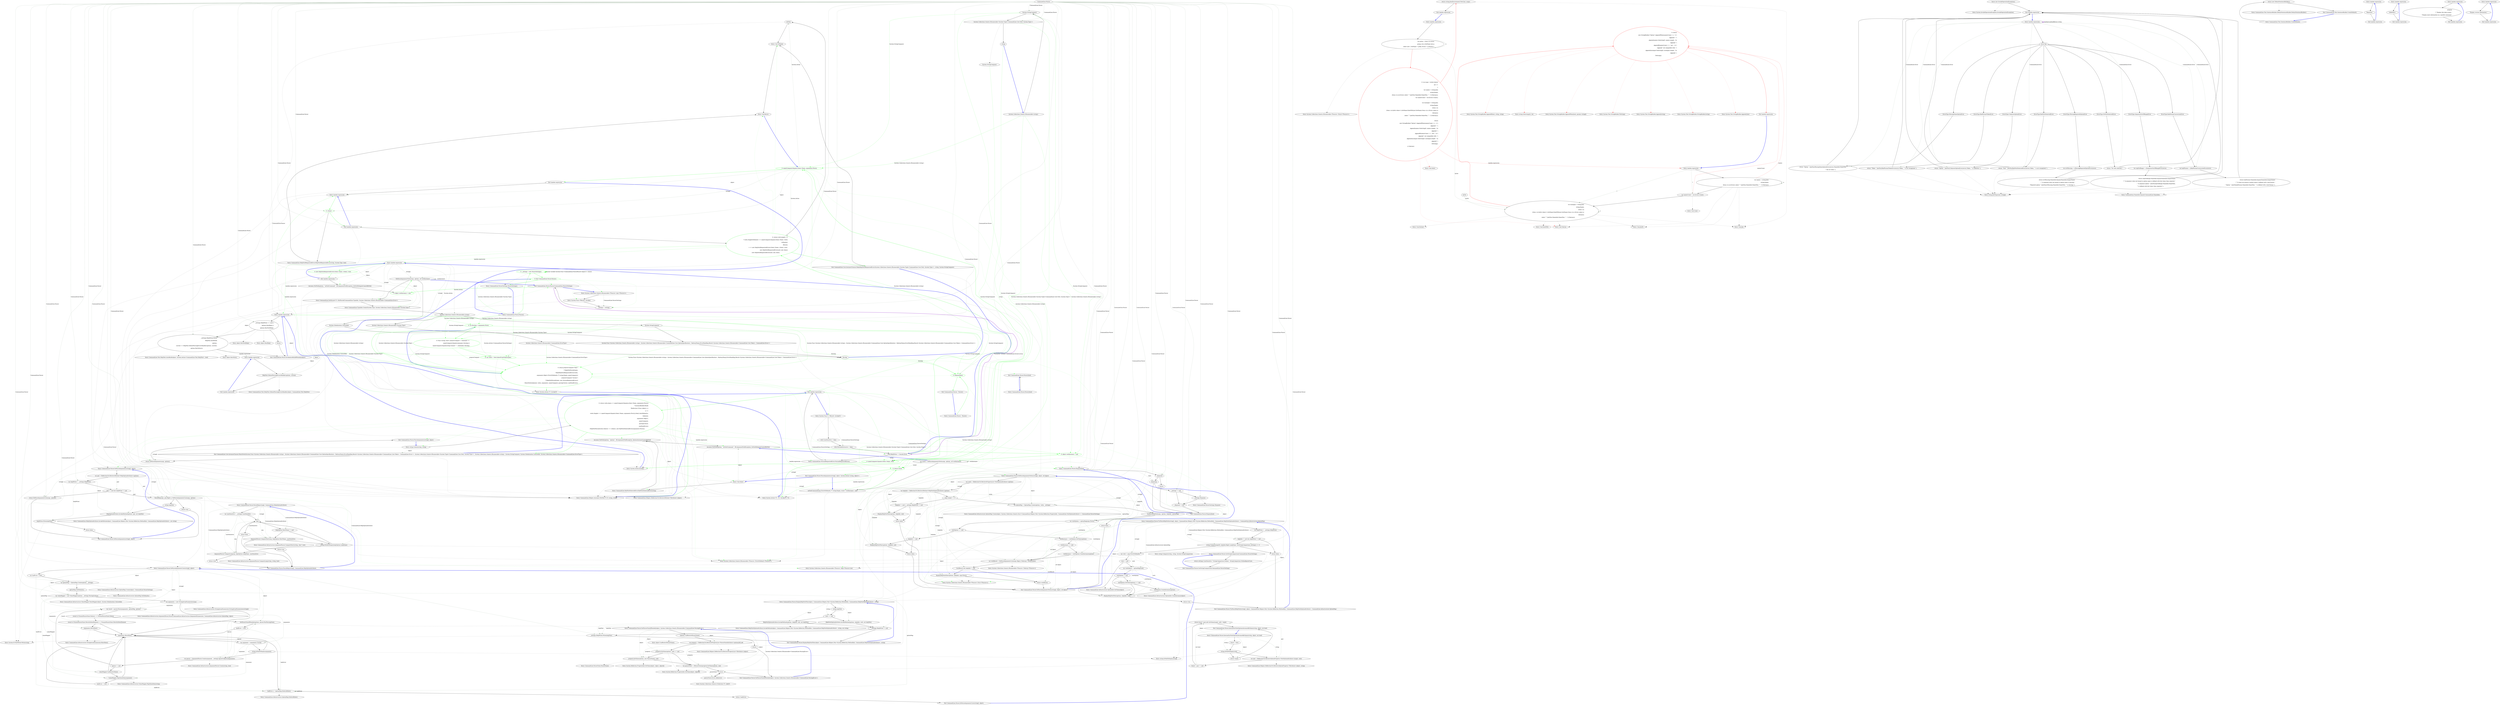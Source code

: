 digraph  {
m0_51 [cluster="CommandLine.Parser.ParseArgumentsStrict(string[], object, System.Action)", file="ErrorHandling.cs", label="onFail()", span="197-197"];
m0_9 [cluster="lambda expression", color=green, community=0, file="ErrorHandling.cs", label="0: var firstArg = arguments.First()", span="24-24"];
m0_10 [cluster="lambda expression", color=green, community=0, file="ErrorHandling.cs", label="0: Func<string, bool> preprocCompare = command =>\r\n                        nameComparer.Equals(command, firstArg) ||\r\n                        nameComparer.Equals(string.Concat(''--'', command), firstArg)", span="26-28"];
m0_11 [cluster="lambda expression", color=green, community=0, file="ErrorHandling.cs", label="0: var verbs = Verb.SelectFromTypes(types)", span="30-30"];
m0_12 [cluster="lambda expression", color=green, community=0, file="ErrorHandling.cs", label="0: return preprocCompare(''help'')\r\n                    ? MakeNotParsed(types,\r\n                        MakeHelpVerbRequestedError(verbs,\r\n                            arguments.Skip(1).FirstOrDefault() ?? string.Empty, nameComparer))\r\n                    : preprocCompare(''version'')\r\n                        ? MakeNotParsed(types, new VersionRequestedError())\r\n                        : MatchVerb(tokenizer, verbs, arguments, nameComparer, parsingCulture, nonFatalErrors);", span="32-38"];
m0_7 [cluster="CommandLine.Parser.Parser(CommandLine.ParserSettings)", file="ErrorHandling.cs", label="Exit CommandLine.Parser.Parser(CommandLine.ParserSettings)", span="67-67"];
m0_62 [cluster="CommandLine.Parser.ParseArgumentsStrict(string[], object, System.Action<string, object>, System.Action)", color=green, community=0, file="ErrorHandling.cs", label="0: object verbInstance = null", span="227-227"];
m0_63 [cluster="CommandLine.Parser.ParseArgumentsStrict(string[], object, System.Action<string, object>, System.Action)", file="ErrorHandling.cs", label="!DoParseArgumentsVerbs(args, options, ref verbInstance)", span="229-229"];
m0_217 [cluster="CommandLine.HelpVerbOptionAttribute.InvokeMethod(object, CommandLine.Helpers.Pair<System.Reflection.MethodInfo, CommandLine.HelpVerbOptionAttribute>, string, out string)", file="ErrorHandling.cs", label="Entry CommandLine.HelpVerbOptionAttribute.InvokeMethod(object, CommandLine.Helpers.Pair<System.Reflection.MethodInfo, CommandLine.HelpVerbOptionAttribute>, string, out string)", span="85-85"];
m0_31 [cluster="CommandLine.Parser.DoParseArguments(string[], object)", file="ErrorHandling.cs", label="Entry CommandLine.Parser.DoParseArguments(string[], object)", span="304-304"];
m0_225 [cluster="CommandLine.Text.HelpText.AutoBuild(object, System.Action<CommandLine.Text.HelpText>, bool)", file="ErrorHandling.cs", label="Entry CommandLine.Text.HelpText.AutoBuild(object, System.Action<CommandLine.Text.HelpText>, bool)", span="277-277"];
m0_30 [cluster="CommandLine.Parser.ParseArguments(string[], object)", file="ErrorHandling.cs", label="Exit CommandLine.Parser.ParseArguments(string[], object)", span="134-134"];
m0_34 [cluster="CommandLine.Parser.ParseArguments(string[], object, System.Action<string, object>)", file="ErrorHandling.cs", label="Assumes.NotNull(options, ''options'', SR.ArgumentNullException_OptionsInstanceCannotBeNull)", span="158-158"];
m0_29 [cluster="CommandLine.Parser.ParseArguments(string[], object)", file="ErrorHandling.cs", label="return DoParseArguments(args, options);", span="139-139"];
m0_148 [cluster="CommandLine.Infrastructure.StringArrayEnumerator.StringArrayEnumerator(string[])", file="ErrorHandling.cs", label="Entry CommandLine.Infrastructure.StringArrayEnumerator.StringArrayEnumerator(string[])", span="36-36"];
m0_26 [cluster="string.Concat(string, string)", file="ErrorHandling.cs", label="Entry string.Concat(string, string)", span="0-0"];
m0_27 [cluster="CommandLine.Core.InstanceChooser.MatchVerb(System.Func<System.Collections.Generic.IEnumerable<string>, System.Collections.Generic.IEnumerable<CommandLine.Core.OptionSpecification>, RailwaySharp.ErrorHandling.Result<System.Collections.Generic.IEnumerable<CommandLine.Core.Token>, CommandLine.Error>>, System.Collections.Generic.IEnumerable<System.Tuple<CommandLine.Core.Verb, System.Type>>, System.Collections.Generic.IEnumerable<string>, System.StringComparer, System.Globalization.CultureInfo, System.Collections.Generic.IEnumerable<CommandLine.ErrorType>)", color=green, community=0, file="ErrorHandling.cs", label="0: return verbs.Any(a => nameComparer.Equals(a.Item1.Name, arguments.First()))\r\n                ? InstanceBuilder.Build(\r\n                    Maybe.Just<Func<object>>(\r\n                        () =>\r\n                            verbs.Single(v => nameComparer.Equals(v.Item1.Name, arguments.First())).Item2.AutoDefault()),\r\n                    tokenizer,\r\n                    arguments.Skip(1),\r\n                    nameComparer,\r\n                    parsingCulture,\r\n                    nonFatalErrors)\r\n                : MakeNotParsed(verbs.Select(v => v.Item2), new BadVerbSelectedError(arguments.First()));", span="54-64"];
m0_28 [cluster="CommandLine.Core.InstanceChooser.MatchVerb(System.Func<System.Collections.Generic.IEnumerable<string>, System.Collections.Generic.IEnumerable<CommandLine.Core.OptionSpecification>, RailwaySharp.ErrorHandling.Result<System.Collections.Generic.IEnumerable<CommandLine.Core.Token>, CommandLine.Error>>, System.Collections.Generic.IEnumerable<System.Tuple<CommandLine.Core.Verb, System.Type>>, System.Collections.Generic.IEnumerable<string>, System.StringComparer, System.Globalization.CultureInfo, System.Collections.Generic.IEnumerable<CommandLine.ErrorType>)", file="ErrorHandling.cs", label="Exit CommandLine.Core.InstanceChooser.MatchVerb(System.Func<System.Collections.Generic.IEnumerable<string>, System.Collections.Generic.IEnumerable<CommandLine.Core.OptionSpecification>, RailwaySharp.ErrorHandling.Result<System.Collections.Generic.IEnumerable<CommandLine.Core.Token>, CommandLine.Error>>, System.Collections.Generic.IEnumerable<System.Tuple<CommandLine.Core.Verb, System.Type>>, System.Collections.Generic.IEnumerable<string>, System.StringComparer, System.Globalization.CultureInfo, System.Collections.Generic.IEnumerable<CommandLine.ErrorType>)", span="46-46"];
m0_118 [cluster="CommandLine.Helpers.ReflectionUtil.RetrieveMethod<TAttribute>(object)", file="ErrorHandling.cs", label="Entry CommandLine.Helpers.ReflectionUtil.RetrieveMethod<TAttribute>(object)", span="86-86"];
m0_44 [cluster="lambda expression", color=green, community=0, file="ErrorHandling.cs", label="0: nameComparer.Equals(v.Item1.Name, arguments.First())", span="58-58"];
m0_45 [cluster="lambda expression", file="ErrorHandling.cs", label="Exit lambda expression", span="58-58"];
m0_46 [cluster="lambda expression", file="ErrorHandling.cs", label="Entry lambda expression", span="64-64"];
m0_47 [cluster="lambda expression", color=green, community=0, file="ErrorHandling.cs", label="0: v.Item2", span="64-64"];
m0_48 [cluster="lambda expression", file="ErrorHandling.cs", label="Exit lambda expression", span="64-64"];
m0_49 [cluster="CommandLine.Core.InstanceChooser.MakeHelpVerbRequestedError(System.Collections.Generic.IEnumerable<System.Tuple<CommandLine.Core.Verb, System.Type>>, string, System.StringComparer)", color=green, community=0, file="ErrorHandling.cs", label="0: return verb.Length > 0\r\n                ? verbs.SingleOrDefault(v => nameComparer.Equals(v.Item1.Name, verb))\r\n                        .ToMaybe()\r\n                        .Return(\r\n                            v => new HelpVerbRequestedError(v.Item1.Name, v.Item2, true),\r\n                            new HelpVerbRequestedError(null, null, false))\r\n                : new HelpVerbRequestedError(null, null, false);", span="72-78"];
m0_53 [cluster="CommandLine.HelpVerbRequestedError.HelpVerbRequestedError(string, System.Type, bool)", file="ErrorHandling.cs", label="Entry CommandLine.HelpVerbRequestedError.HelpVerbRequestedError(string, System.Type, bool)", span="408-408"];
m0_50 [cluster="CommandLine.Core.InstanceChooser.MakeHelpVerbRequestedError(System.Collections.Generic.IEnumerable<System.Tuple<CommandLine.Core.Verb, System.Type>>, string, System.StringComparer)", file="ErrorHandling.cs", label="Exit CommandLine.Core.InstanceChooser.MakeHelpVerbRequestedError(System.Collections.Generic.IEnumerable<System.Tuple<CommandLine.Core.Verb, System.Type>>, string, System.StringComparer)", span="67-67"];
m0_52 [cluster="Unk.ToMaybe", file="ErrorHandling.cs", label="Entry Unk.ToMaybe", span=""];
m0_54 [cluster="Unk.Return", file="ErrorHandling.cs", label="Entry Unk.Return", span=""];
m0_149 [cluster="CommandLine.Infrastructure.StringArrayEnumerator.MoveNext()", file="ErrorHandling.cs", label="Entry CommandLine.Infrastructure.StringArrayEnumerator.MoveNext()", span="91-91"];
m0_120 [cluster="CommandLine.Parser.DoParseArgumentsCore(string[], object)", file="ErrorHandling.cs", label="Entry CommandLine.Parser.DoParseArgumentsCore(string[], object)", span="326-326"];
m0_123 [cluster="CommandLine.Parser.DoParseArgumentsCore(string[], object)", file="ErrorHandling.cs", label="var hadError = false", span="328-328"];
m0_124 [cluster="CommandLine.Parser.DoParseArgumentsCore(string[], object)", file="ErrorHandling.cs", label="var optionMap = OptionMap.Create(options, _settings)", span="329-329"];
m0_126 [cluster="CommandLine.Parser.DoParseArgumentsCore(string[], object)", file="ErrorHandling.cs", label="var valueMapper = new ValueMapper(options, _settings.ParsingCulture)", span="331-331"];
m0_127 [cluster="CommandLine.Parser.DoParseArgumentsCore(string[], object)", file="ErrorHandling.cs", label="var arguments = new StringArrayEnumerator(args)", span="333-333"];
m0_133 [cluster="CommandLine.Parser.DoParseArgumentsCore(string[], object)", file="ErrorHandling.cs", label="var result = parser.Parse(arguments, optionMap, options)", span="345-345"];
m0_135 [cluster="CommandLine.Parser.DoParseArgumentsCore(string[], object)", file="ErrorHandling.cs", label="SetParserStateIfNeeded(options, parser.PostParsingState)", span="348-348"];
m0_142 [cluster="CommandLine.Parser.DoParseArgumentsCore(string[], object)", file="ErrorHandling.cs", label="hadError |= !optionMap.EnforceRules()", span="367-367"];
m0_125 [cluster="CommandLine.Parser.DoParseArgumentsCore(string[], object)", file="ErrorHandling.cs", label="optionMap.SetDefaults()", span="330-330"];
m0_139 [cluster="CommandLine.Parser.DoParseArgumentsCore(string[], object)", file="ErrorHandling.cs", label="valueMapper.CanReceiveValues", span="358-358"];
m0_140 [cluster="CommandLine.Parser.DoParseArgumentsCore(string[], object)", file="ErrorHandling.cs", label="!valueMapper.MapValueItem(argument)", span="360-360"];
m0_128 [cluster="CommandLine.Parser.DoParseArgumentsCore(string[], object)", file="ErrorHandling.cs", label="arguments.MoveNext()", span="334-334"];
m0_129 [cluster="CommandLine.Parser.DoParseArgumentsCore(string[], object)", file="ErrorHandling.cs", label="var argument = arguments.Current", span="336-336"];
m0_138 [cluster="CommandLine.Parser.DoParseArgumentsCore(string[], object)", file="ErrorHandling.cs", label="arguments.MoveNext()", span="355-355"];
m0_130 [cluster="CommandLine.Parser.DoParseArgumentsCore(string[], object)", file="ErrorHandling.cs", label="string.IsNullOrEmpty(argument)", span="337-337"];
m0_131 [cluster="CommandLine.Parser.DoParseArgumentsCore(string[], object)", file="ErrorHandling.cs", label="var parser = ArgumentParser.Create(argument, _settings.IgnoreUnknownArguments)", span="342-342"];
m0_132 [cluster="CommandLine.Parser.DoParseArgumentsCore(string[], object)", file="ErrorHandling.cs", label="parser != null", span="343-343"];
m0_134 [cluster="CommandLine.Parser.DoParseArgumentsCore(string[], object)", file="ErrorHandling.cs", label="(result & PresentParserState.Failure) == PresentParserState.Failure", span="346-346"];
m0_137 [cluster="CommandLine.Parser.DoParseArgumentsCore(string[], object)", file="ErrorHandling.cs", label="(result & PresentParserState.MoveOnNextElement) == PresentParserState.MoveOnNextElement", span="353-353"];
m0_136 [cluster="CommandLine.Parser.DoParseArgumentsCore(string[], object)", file="ErrorHandling.cs", label="hadError = true", span="349-349"];
m0_141 [cluster="CommandLine.Parser.DoParseArgumentsCore(string[], object)", file="ErrorHandling.cs", label="hadError = true", span="362-362"];
m0_143 [cluster="CommandLine.Parser.DoParseArgumentsCore(string[], object)", file="ErrorHandling.cs", label="return !hadError;", span="369-369"];
m0_144 [cluster="CommandLine.Parser.DoParseArgumentsCore(string[], object)", file="ErrorHandling.cs", label="Exit CommandLine.Parser.DoParseArgumentsCore(string[], object)", span="326-326"];
m0_151 [cluster="CommandLine.Infrastructure.ArgumentParser.Parse(CommandLine.Infrastructure.IArgumentEnumerator, CommandLine.Infrastructure.OptionMap, object)", file="ErrorHandling.cs", label="Entry CommandLine.Infrastructure.ArgumentParser.Parse(CommandLine.Infrastructure.IArgumentEnumerator, CommandLine.Infrastructure.OptionMap, object)", span="99-99"];
m0_21 [cluster="lambda expression", file="ErrorHandling.cs", label="Exit lambda expression", span="90-96"];
m0_19 [cluster="lambda expression", file="ErrorHandling.cs", label="with.HelpWriter = Console.Error", span="94-94"];
m0_194 [cluster="CommandLine.Infrastructure.ArgumentParser.CompareShort(string, char?, bool)", file="ErrorHandling.cs", label="Entry CommandLine.Infrastructure.ArgumentParser.CompareShort(string, char?, bool)", span="43-43"];
m0_86 [cluster="string.IsNullOrEmpty(string)", file="ErrorHandling.cs", label="Entry string.IsNullOrEmpty(string)", span="0-0"];
m0_42 [cluster="System.Collections.Generic.IEnumerable<TSource>.FirstOrDefault<TSource>()", file="ErrorHandling.cs", label="Entry System.Collections.Generic.IEnumerable<TSource>.FirstOrDefault<TSource>()", span="0-0"];
m0_237 [cluster="CommandLine.ParserSettings.Dispose()", file="ErrorHandling.cs", label="Entry CommandLine.ParserSettings.Dispose()", span="173-173"];
m0_176 [cluster="CommandLine.Parser.DisplayHelpVerbText(object, CommandLine.Helpers.Pair<System.Reflection.MethodInfo, CommandLine.HelpVerbOptionAttribute>, string)", file="ErrorHandling.cs", label="Entry CommandLine.Parser.DisplayHelpVerbText(object, CommandLine.Helpers.Pair<System.Reflection.MethodInfo, CommandLine.HelpVerbOptionAttribute>, string)", span="482-482"];
m0_210 [cluster="CommandLine.Parser.DisplayHelpVerbText(object, CommandLine.Helpers.Pair<System.Reflection.MethodInfo, CommandLine.HelpVerbOptionAttribute>, string)", file="ErrorHandling.cs", label="string helpText", span="484-484"];
m0_211 [cluster="CommandLine.Parser.DisplayHelpVerbText(object, CommandLine.Helpers.Pair<System.Reflection.MethodInfo, CommandLine.HelpVerbOptionAttribute>, string)", file="ErrorHandling.cs", label="verb == null", span="485-485"];
m0_212 [cluster="CommandLine.Parser.DisplayHelpVerbText(object, CommandLine.Helpers.Pair<System.Reflection.MethodInfo, CommandLine.HelpVerbOptionAttribute>, string)", file="ErrorHandling.cs", label="HelpVerbOptionAttribute.InvokeMethod(options, helpInfo, null, out helpText)", span="487-487"];
m0_213 [cluster="CommandLine.Parser.DisplayHelpVerbText(object, CommandLine.Helpers.Pair<System.Reflection.MethodInfo, CommandLine.HelpVerbOptionAttribute>, string)", file="ErrorHandling.cs", label="HelpVerbOptionAttribute.InvokeMethod(options, helpInfo, verb, out helpText)", span="491-491"];
m0_214 [cluster="CommandLine.Parser.DisplayHelpVerbText(object, CommandLine.Helpers.Pair<System.Reflection.MethodInfo, CommandLine.HelpVerbOptionAttribute>, string)", file="ErrorHandling.cs", label="_settings.HelpWriter != null", span="494-494"];
m0_215 [cluster="CommandLine.Parser.DisplayHelpVerbText(object, CommandLine.Helpers.Pair<System.Reflection.MethodInfo, CommandLine.HelpVerbOptionAttribute>, string)", file="ErrorHandling.cs", label="_settings.HelpWriter.Write(helpText)", span="496-496"];
m0_216 [cluster="CommandLine.Parser.DisplayHelpVerbText(object, CommandLine.Helpers.Pair<System.Reflection.MethodInfo, CommandLine.HelpVerbOptionAttribute>, string)", file="ErrorHandling.cs", label="Exit CommandLine.Parser.DisplayHelpVerbText(object, CommandLine.Helpers.Pair<System.Reflection.MethodInfo, CommandLine.HelpVerbOptionAttribute>, string)", span="482-482"];
m0_101 [cluster="CommandLine.ParserState.ParserState()", file="ErrorHandling.cs", label="Entry CommandLine.ParserState.ParserState()", span="34-34"];
m0_15 [cluster="CommandLine.Parser.Parser(bool)", file="ErrorHandling.cs", label="Exit CommandLine.Parser.Parser(bool)", span="89-89"];
m0_55 [cluster="lambda expression", file="ErrorHandling.cs", label="Entry lambda expression", span="73-73"];
m0_218 [cluster="CommandLine.Parser.InvokeAutoBuildIfNeeded(object)", file="ErrorHandling.cs", label="_settings.HelpWriter == null ||\r\n                options.HasHelp() ||\r\n                options.HasVerbHelp()", span="502-504"];
m0_220 [cluster="CommandLine.Parser.InvokeAutoBuildIfNeeded(object)", file="ErrorHandling.cs", label="_settings.HelpWriter.Write(\r\n                HelpText.AutoBuild(\r\n                    options,\r\n                    current => HelpText.DefaultParsingErrorsHandler(options, current),\r\n                    options.HasVerbs()))", span="510-514"];
m0_219 [cluster="CommandLine.Parser.InvokeAutoBuildIfNeeded(object)", file="ErrorHandling.cs", label="return;", span="506-506"];
m0_221 [cluster="CommandLine.Parser.InvokeAutoBuildIfNeeded(object)", file="ErrorHandling.cs", label="Exit CommandLine.Parser.InvokeAutoBuildIfNeeded(object)", span="500-500"];
m0_61 [cluster="CommandLine.Parser.ParseArgumentsStrict(string[], object, System.Action<string, object>, System.Action)", file="ErrorHandling.cs", label="Assumes.NotNull(options, ''onVerbCommand'', SR.ArgumentNullException_OnVerbDelegateCannotBeNull)", span="225-225"];
m0_119 [cluster="CommandLine.Parser.ParseHelp(string[], CommandLine.HelpOptionAttribute)", file="ErrorHandling.cs", label="Entry CommandLine.Parser.ParseHelp(string[], CommandLine.HelpOptionAttribute)", span="425-425"];
m0_184 [cluster="CommandLine.Parser.ParseHelp(string[], CommandLine.HelpOptionAttribute)", file="ErrorHandling.cs", label="var caseSensitive = _settings.CaseSensitive", span="427-427"];
m0_185 [cluster="CommandLine.Parser.ParseHelp(string[], CommandLine.HelpOptionAttribute)", file="ErrorHandling.cs", label=args, span="428-428"];
m0_186 [cluster="CommandLine.Parser.ParseHelp(string[], CommandLine.HelpOptionAttribute)", file="ErrorHandling.cs", label="helpOption.ShortName != null", span="430-430"];
m0_187 [cluster="CommandLine.Parser.ParseHelp(string[], CommandLine.HelpOptionAttribute)", file="ErrorHandling.cs", label="ArgumentParser.CompareShort(arg, helpOption.ShortName, caseSensitive)", span="432-432"];
m0_189 [cluster="CommandLine.Parser.ParseHelp(string[], CommandLine.HelpOptionAttribute)", file="ErrorHandling.cs", label="string.IsNullOrEmpty(helpOption.LongName)", span="438-438"];
m0_190 [cluster="CommandLine.Parser.ParseHelp(string[], CommandLine.HelpOptionAttribute)", file="ErrorHandling.cs", label="ArgumentParser.CompareLong(arg, helpOption.LongName, caseSensitive)", span="443-443"];
m0_192 [cluster="CommandLine.Parser.ParseHelp(string[], CommandLine.HelpOptionAttribute)", file="ErrorHandling.cs", label="return false;", span="449-449"];
m0_188 [cluster="CommandLine.Parser.ParseHelp(string[], CommandLine.HelpOptionAttribute)", file="ErrorHandling.cs", label="return true;", span="434-434"];
m0_191 [cluster="CommandLine.Parser.ParseHelp(string[], CommandLine.HelpOptionAttribute)", file="ErrorHandling.cs", label="return true;", span="445-445"];
m0_193 [cluster="CommandLine.Parser.ParseHelp(string[], CommandLine.HelpOptionAttribute)", file="ErrorHandling.cs", label="Exit CommandLine.Parser.ParseHelp(string[], CommandLine.HelpOptionAttribute)", span="425-425"];
m0_58 [cluster="lambda expression", file="ErrorHandling.cs", label="Entry lambda expression", span="76-76"];
m0_59 [cluster="lambda expression", color=green, community=0, file="ErrorHandling.cs", label="0: new HelpVerbRequestedError(v.Item1.Name, v.Item2, true)", span="76-76"];
m0_60 [cluster="lambda expression", file="ErrorHandling.cs", label="Exit lambda expression", span="76-76"];
m0_64 [cluster="CommandLine.NotParsed<T>.NotParsed(CommandLine.TypeInfo, System.Collections.Generic.IEnumerable<CommandLine.Error>)", file="ErrorHandling.cs", label="Entry CommandLine.NotParsed<T>.NotParsed(CommandLine.TypeInfo, System.Collections.Generic.IEnumerable<CommandLine.Error>)", span="163-163"];
m0_65 [cluster="CommandLine.TypeInfo.Create(System.Type, System.Collections.Generic.IEnumerable<System.Type>)", file="ErrorHandling.cs", label="Entry CommandLine.TypeInfo.Create(System.Type, System.Collections.Generic.IEnumerable<System.Type>)", span="34-34"];
m0_66 [cluster="CommandLine.Parser.ParseArgumentsStrict(string[], object, System.Action<string, object>, System.Action)", file="ErrorHandling.cs", label="System.Collections.Generic.IEnumerable<string>", span=""];
m0_68 [cluster="CommandLine.Parser.ParseArgumentsStrict(string[], object, System.Action<string, object>, System.Action)", file="ErrorHandling.cs", label="System.Collections.Generic.IEnumerable<System.Type>", span=""];
m0_70 [cluster="CommandLine.Parser.ParseArgumentsStrict(string[], object, System.Action<string, object>, System.Action)", file="ErrorHandling.cs", label="System.Globalization.CultureInfo", span=""];
m0_67 [cluster="CommandLine.Parser.ParseArgumentsStrict(string[], object, System.Action<string, object>, System.Action)", file="ErrorHandling.cs", label="System.StringComparer", span=""];
m0_69 [cluster="CommandLine.Parser.ParseArgumentsStrict(string[], object, System.Action<string, object>, System.Action)", file="ErrorHandling.cs", label="System.Func<System.Collections.Generic.IEnumerable<string>, System.Collections.Generic.IEnumerable<CommandLine.Core.OptionSpecification>, RailwaySharp.ErrorHandling.Result<System.Collections.Generic.IEnumerable<CommandLine.Core.Token>, CommandLine.Error>>", span=""];
m0_71 [cluster="CommandLine.Parser.ParseArgumentsStrict(string[], object, System.Action<string, object>, System.Action)", file="ErrorHandling.cs", label="System.Collections.Generic.IEnumerable<CommandLine.ErrorType>", span=""];
m0_72 [cluster="CommandLine.Parser.ParseArgumentsStrict(string[], object, System.Action<string, object>, System.Action)", file="ErrorHandling.cs", label=firstArg, span=""];
m0_223 [cluster="object.HasVerbHelp()", file="ErrorHandling.cs", label="Entry object.HasVerbHelp()", span="44-44"];
m0_183 [cluster="System.Collections.Generic.IEnumerable<TSource>.ToArray<TSource>()", file="ErrorHandling.cs", label="Entry System.Collections.Generic.IEnumerable<TSource>.ToArray<TSource>()", span="0-0"];
m0_150 [cluster="CommandLine.Infrastructure.ArgumentParser.Create(string, bool)", file="ErrorHandling.cs", label="Entry CommandLine.Infrastructure.ArgumentParser.Create(string, bool)", span="59-59"];
m0_107 [cluster="CommandLine.Parser.DoParseArguments(string[], object)", file="ErrorHandling.cs", label="var pair = ReflectionUtil.RetrieveMethod<HelpOptionAttribute>(options)", span="306-306"];
m0_110 [cluster="CommandLine.Parser.DoParseArguments(string[], object)", file="ErrorHandling.cs", label="ParseHelp(args, pair.Right) || !DoParseArgumentsCore(args, options)", span="312-312"];
m0_112 [cluster="CommandLine.Parser.DoParseArguments(string[], object)", file="ErrorHandling.cs", label="HelpOptionAttribute.InvokeMethod(options, pair, out helpText)", span="315-315"];
m0_116 [cluster="CommandLine.Parser.DoParseArguments(string[], object)", file="ErrorHandling.cs", label="return DoParseArgumentsCore(args, options);", span="323-323"];
m0_108 [cluster="CommandLine.Parser.DoParseArguments(string[], object)", file="ErrorHandling.cs", label="var helpWriter = _settings.HelpWriter", span="307-307"];
m0_109 [cluster="CommandLine.Parser.DoParseArguments(string[], object)", file="ErrorHandling.cs", label="pair != null && helpWriter != null", span="309-309"];
m0_113 [cluster="CommandLine.Parser.DoParseArguments(string[], object)", file="ErrorHandling.cs", label="helpWriter.Write(helpText)", span="316-316"];
m0_111 [cluster="CommandLine.Parser.DoParseArguments(string[], object)", file="ErrorHandling.cs", label="string helpText", span="314-314"];
m0_115 [cluster="CommandLine.Parser.DoParseArguments(string[], object)", file="ErrorHandling.cs", label="return true;", span="320-320"];
m0_114 [cluster="CommandLine.Parser.DoParseArguments(string[], object)", file="ErrorHandling.cs", label="return false;", span="317-317"];
m0_117 [cluster="CommandLine.Parser.DoParseArguments(string[], object)", file="ErrorHandling.cs", label="Exit CommandLine.Parser.DoParseArguments(string[], object)", span="304-304"];
m0_56 [cluster="lambda expression", color=green, community=0, file="ErrorHandling.cs", label="0: nameComparer.Equals(v.Item1.Name, verb)", span="73-73"];
m0_25 [cluster="CommandLine.Parser.Dispose(bool)", file="ErrorHandling.cs", label="Entry CommandLine.Parser.Dispose(bool)", span="517-517"];
m0_41 [cluster="CommandLine.Parser.DoParseArgumentsVerbs(string[], object, ref object)", file="ErrorHandling.cs", label="Entry CommandLine.Parser.DoParseArgumentsVerbs(string[], object, ref object)", span="372-372"];
m0_16 [cluster="System.Func<T, TResult>.Invoke(T)", file="ErrorHandling.cs", label="Entry System.Func<T, TResult>.Invoke(T)", span="0-0"];
m0_17 [cluster="lambda expression", file="ErrorHandling.cs", label="with.CaseSensitive = false", span="92-92"];
m0_18 [cluster="lambda expression", file="ErrorHandling.cs", label="with.MutuallyExclusive = false", span="93-93"];
m0_20 [cluster="CommandLine.VersionRequestedError.VersionRequestedError()", file="ErrorHandling.cs", label="Entry CommandLine.VersionRequestedError.VersionRequestedError()", span="457-457"];
m0_227 [cluster="lambda expression", file="ErrorHandling.cs", label="HelpText.DefaultParsingErrorsHandler(options, current)", span="513-513"];
m0_226 [cluster="lambda expression", file="ErrorHandling.cs", label="Entry lambda expression", span="513-513"];
m0_228 [cluster="lambda expression", file="ErrorHandling.cs", label="Exit lambda expression", span="513-513"];
m0_8 [cluster="CommandLine.Helpers.Assumes.NotNull<T>(T, string, string)", file="ErrorHandling.cs", label="Entry CommandLine.Helpers.Assumes.NotNull<T>(T, string, string)", span="40-40"];
m0_23 [cluster="CommandLine.Parser.~Parser()", color=green, community=0, file="ErrorHandling.cs", label="0: Dispose(false)", span="105-105"];
m0_22 [cluster="CommandLine.Parser.~Parser()", file="ErrorHandling.cs", label="Entry CommandLine.Parser.~Parser()", span="103-103"];
m0_24 [cluster="CommandLine.Parser.~Parser()", file="ErrorHandling.cs", label="Exit CommandLine.Parser.~Parser()", span="103-103"];
m0_13 [cluster="System.Action<T>.Invoke(T)", file="ErrorHandling.cs", label="Entry System.Action<T>.Invoke(T)", span="0-0"];
m0_35 [cluster="CommandLine.Parser.ParseArguments(string[], object, System.Action<string, object>)", file="ErrorHandling.cs", label="Assumes.NotNull(options, ''onVerbCommand'', SR.ArgumentNullException_OnVerbDelegateCannotBeNull)", span="159-159"];
m0_38 [cluster="CommandLine.Parser.ParseArguments(string[], object, System.Action<string, object>)", file="ErrorHandling.cs", label="onVerbCommand(args.FirstOrDefault() ?? string.Empty, result ? verbInstance : null)", span="165-165"];
m0_36 [cluster="CommandLine.Parser.ParseArguments(string[], object, System.Action<string, object>)", color=green, community=0, file="ErrorHandling.cs", label="0: object verbInstance = null", span="161-161"];
m0_37 [cluster="CommandLine.Parser.ParseArguments(string[], object, System.Action<string, object>)", file="ErrorHandling.cs", label="var result = DoParseArgumentsVerbs(args, options, ref verbInstance)", span="163-163"];
m0_39 [cluster="CommandLine.Parser.ParseArguments(string[], object, System.Action<string, object>)", color=green, community=0, file="ErrorHandling.cs", label="0: return result;", span="167-167"];
m0_40 [cluster="CommandLine.Parser.ParseArguments(string[], object, System.Action<string, object>)", file="ErrorHandling.cs", label="Exit CommandLine.Parser.ParseArguments(string[], object, System.Action<string, object>)", span="155-155"];
m0_43 [cluster="System.Action<T1, T2>.Invoke(T1, T2)", file="ErrorHandling.cs", label="Entry System.Action<T1, T2>.Invoke(T1, T2)", span="0-0"];
m0_57 [cluster="System.Action.Invoke()", file="ErrorHandling.cs", label="Entry System.Action.Invoke()", span="0-0"];
m0_154 [cluster="CommandLine.Parser.DoParseArgumentsVerbs(string[], object, ref object)", file="ErrorHandling.cs", label="var verbs = ReflectionUtil.RetrievePropertyList<VerbOptionAttribute>(options)", span="374-374"];
m0_155 [cluster="CommandLine.Parser.DoParseArgumentsVerbs(string[], object, ref object)", file="ErrorHandling.cs", label="var helpInfo = ReflectionUtil.RetrieveMethod<HelpVerbOptionAttribute>(options)", span="375-375"];
m0_156 [cluster="CommandLine.Parser.DoParseArgumentsVerbs(string[], object, ref object)", file="ErrorHandling.cs", label="args.Length == 0", span="376-376"];
m0_158 [cluster="CommandLine.Parser.DoParseArgumentsVerbs(string[], object, ref object)", file="ErrorHandling.cs", label="DisplayHelpVerbText(options, helpInfo, null)", span="380-380"];
m0_160 [cluster="CommandLine.Parser.DoParseArgumentsVerbs(string[], object, ref object)", file="ErrorHandling.cs", label="var optionMap = OptionMap.Create(options, verbs, _settings)", span="386-386"];
m0_161 [cluster="CommandLine.Parser.DoParseArgumentsVerbs(string[], object, ref object)", file="ErrorHandling.cs", label="TryParseHelpVerb(args, options, helpInfo, optionMap)", span="389-389"];
m0_163 [cluster="CommandLine.Parser.DoParseArgumentsVerbs(string[], object, ref object)", file="ErrorHandling.cs", label="var verbOption = optionMap[args.First()]", span="395-395"];
m0_166 [cluster="CommandLine.Parser.DoParseArgumentsVerbs(string[], object, ref object)", file="ErrorHandling.cs", label="DisplayHelpVerbText(options, helpInfo, null)", span="402-402"];
m0_168 [cluster="CommandLine.Parser.DoParseArgumentsVerbs(string[], object, ref object)", file="ErrorHandling.cs", label="verbInstance = verbOption.GetValue(options)", span="408-408"];
m0_170 [cluster="CommandLine.Parser.DoParseArgumentsVerbs(string[], object, ref object)", file="ErrorHandling.cs", label="verbInstance = verbOption.CreateInstance(options)", span="412-412"];
m0_171 [cluster="CommandLine.Parser.DoParseArgumentsVerbs(string[], object, ref object)", file="ErrorHandling.cs", label="var verbResult = DoParseArgumentsCore(args.Skip(1).ToArray(), verbInstance)", span="415-415"];
m0_173 [cluster="CommandLine.Parser.DoParseArgumentsVerbs(string[], object, ref object)", file="ErrorHandling.cs", label="DisplayHelpVerbText(options, helpInfo, args.First())", span="419-419"];
m0_157 [cluster="CommandLine.Parser.DoParseArgumentsVerbs(string[], object, ref object)", file="ErrorHandling.cs", label="helpInfo != null || _settings.HelpWriter != null", span="378-378"];
m0_165 [cluster="CommandLine.Parser.DoParseArgumentsVerbs(string[], object, ref object)", file="ErrorHandling.cs", label="helpInfo != null", span="400-400"];
m0_172 [cluster="CommandLine.Parser.DoParseArgumentsVerbs(string[], object, ref object)", file="ErrorHandling.cs", label="!verbResult && helpInfo != null", span="416-416"];
m0_159 [cluster="CommandLine.Parser.DoParseArgumentsVerbs(string[], object, ref object)", file="ErrorHandling.cs", label="return false;", span="383-383"];
m0_162 [cluster="CommandLine.Parser.DoParseArgumentsVerbs(string[], object, ref object)", file="ErrorHandling.cs", label="return false;", span="392-392"];
m0_164 [cluster="CommandLine.Parser.DoParseArgumentsVerbs(string[], object, ref object)", file="ErrorHandling.cs", label="verbOption == null", span="398-398"];
m0_167 [cluster="CommandLine.Parser.DoParseArgumentsVerbs(string[], object, ref object)", file="ErrorHandling.cs", label="return false;", span="405-405"];
m0_169 [cluster="CommandLine.Parser.DoParseArgumentsVerbs(string[], object, ref object)", file="ErrorHandling.cs", label="verbInstance == null", span="409-409"];
m0_174 [cluster="CommandLine.Parser.DoParseArgumentsVerbs(string[], object, ref object)", file="ErrorHandling.cs", label="return verbResult;", span="422-422"];
m0_175 [cluster="CommandLine.Parser.DoParseArgumentsVerbs(string[], object, ref object)", file="ErrorHandling.cs", label="Exit CommandLine.Parser.DoParseArgumentsVerbs(string[], object, ref object)", span="372-372"];
m0_179 [cluster="System.Collections.Generic.IEnumerable<TSource>.First<TSource>()", file="ErrorHandling.cs", label="Entry System.Collections.Generic.IEnumerable<TSource>.First<TSource>()", span="0-0"];
m0_182 [cluster="System.Collections.Generic.IEnumerable<TSource>.Skip<TSource>(int)", file="ErrorHandling.cs", label="Entry System.Collections.Generic.IEnumerable<TSource>.Skip<TSource>(int)", span="0-0"];
m0_180 [cluster="CommandLine.Infrastructure.OptionInfo.GetValue(object)", file="ErrorHandling.cs", label="Entry CommandLine.Infrastructure.OptionInfo.GetValue(object)", span="141-141"];
m0_6 [cluster="CommandLine.Parser.Parser(CommandLine.ParserSettings)", file="ErrorHandling.cs", label="_settings = settings", span="71-71"];
m0_224 [cluster="object.HasVerbs()", file="ErrorHandling.cs", label="Entry object.HasVerbs()", span="34-34"];
m0_32 [cluster="Unk.Select", file="ErrorHandling.cs", label="Entry Unk.Select", span=""];
m0_33 [cluster="CommandLine.BadVerbSelectedError.BadVerbSelectedError(string)", file="ErrorHandling.cs", label="Entry CommandLine.BadVerbSelectedError.BadVerbSelectedError(string)", span="382-382"];
m0_104 [cluster="CommandLine.Parser.GetStringComparison(CommandLine.ParserSettings)", file="ErrorHandling.cs", label="Entry CommandLine.Parser.GetStringComparison(CommandLine.ParserSettings)", span="299-299"];
m0_105 [cluster="CommandLine.Parser.GetStringComparison(CommandLine.ParserSettings)", file="ErrorHandling.cs", label="return settings.CaseSensitive ? StringComparison.Ordinal : StringComparison.OrdinalIgnoreCase;", span="301-301"];
m0_106 [cluster="CommandLine.Parser.GetStringComparison(CommandLine.ParserSettings)", file="ErrorHandling.cs", label="Exit CommandLine.Parser.GetStringComparison(CommandLine.ParserSettings)", span="299-299"];
m0_122 [cluster="System.IO.TextWriter.Write(string)", file="ErrorHandling.cs", label="Entry System.IO.TextWriter.Write(string)", span="0-0"];
m0_78 [cluster="CommandLine.Parser.InternalGetVerbOptionsInstanceByName(string, object, out bool)", file="ErrorHandling.cs", label="Entry CommandLine.Parser.InternalGetVerbOptionsInstanceByName(string, object, out bool)", span="262-262"];
m0_79 [cluster="CommandLine.Parser.InternalGetVerbOptionsInstanceByName(string, object, out bool)", file="ErrorHandling.cs", label="found = false", span="264-264"];
m0_80 [cluster="CommandLine.Parser.InternalGetVerbOptionsInstanceByName(string, object, out bool)", file="ErrorHandling.cs", label="string.IsNullOrEmpty(verb)", span="265-265"];
m0_81 [cluster="CommandLine.Parser.InternalGetVerbOptionsInstanceByName(string, object, out bool)", file="ErrorHandling.cs", label="return target;", span="267-267"];
m0_82 [cluster="CommandLine.Parser.InternalGetVerbOptionsInstanceByName(string, object, out bool)", file="ErrorHandling.cs", label="var pair = ReflectionUtil.RetrieveOptionProperty<VerbOptionAttribute>(target, verb)", span="270-270"];
m0_84 [cluster="CommandLine.Parser.InternalGetVerbOptionsInstanceByName(string, object, out bool)", file="ErrorHandling.cs", label="return found ? pair.Left.GetValue(target, null) : target;", span="272-272"];
m0_83 [cluster="CommandLine.Parser.InternalGetVerbOptionsInstanceByName(string, object, out bool)", file="ErrorHandling.cs", label="found = pair != null", span="271-271"];
m0_85 [cluster="CommandLine.Parser.InternalGetVerbOptionsInstanceByName(string, object, out bool)", file="ErrorHandling.cs", label="Exit CommandLine.Parser.InternalGetVerbOptionsInstanceByName(string, object, out bool)", span="262-262"];
m0_152 [cluster="CommandLine.Infrastructure.ValueMapper.MapValueItem(string)", file="ErrorHandling.cs", label="Entry CommandLine.Infrastructure.ValueMapper.MapValueItem(string)", span="68-68"];
m0_153 [cluster="CommandLine.Infrastructure.OptionMap.EnforceRules()", file="ErrorHandling.cs", label="Entry CommandLine.Infrastructure.OptionMap.EnforceRules()", span="162-162"];
m0_178 [cluster="CommandLine.Parser.TryParseHelpVerb(string[], object, CommandLine.Helpers.Pair<System.Reflection.MethodInfo, CommandLine.HelpVerbOptionAttribute>, CommandLine.Infrastructure.OptionMap)", file="ErrorHandling.cs", label="Entry CommandLine.Parser.TryParseHelpVerb(string[], object, CommandLine.Helpers.Pair<System.Reflection.MethodInfo, CommandLine.HelpVerbOptionAttribute>, CommandLine.Infrastructure.OptionMap)", span="452-452"];
m0_196 [cluster="CommandLine.Parser.TryParseHelpVerb(string[], object, CommandLine.Helpers.Pair<System.Reflection.MethodInfo, CommandLine.HelpVerbOptionAttribute>, CommandLine.Infrastructure.OptionMap)", file="ErrorHandling.cs", label="var helpWriter = _settings.HelpWriter", span="454-454"];
m0_197 [cluster="CommandLine.Parser.TryParseHelpVerb(string[], object, CommandLine.Helpers.Pair<System.Reflection.MethodInfo, CommandLine.HelpVerbOptionAttribute>, CommandLine.Infrastructure.OptionMap)", file="ErrorHandling.cs", label="helpInfo != null && helpWriter != null", span="455-455"];
m0_198 [cluster="CommandLine.Parser.TryParseHelpVerb(string[], object, CommandLine.Helpers.Pair<System.Reflection.MethodInfo, CommandLine.HelpVerbOptionAttribute>, CommandLine.Infrastructure.OptionMap)", file="ErrorHandling.cs", label="string.Compare(args[0], helpInfo.Right.LongName, GetStringComparison(_settings)) == 0", span="457-457"];
m0_199 [cluster="CommandLine.Parser.TryParseHelpVerb(string[], object, CommandLine.Helpers.Pair<System.Reflection.MethodInfo, CommandLine.HelpVerbOptionAttribute>, CommandLine.Infrastructure.OptionMap)", file="ErrorHandling.cs", label="var verb = args.FirstOrDefault()", span="460-460"];
m0_201 [cluster="CommandLine.Parser.TryParseHelpVerb(string[], object, CommandLine.Helpers.Pair<System.Reflection.MethodInfo, CommandLine.HelpVerbOptionAttribute>, CommandLine.Infrastructure.OptionMap)", file="ErrorHandling.cs", label="var verbOption = optionMap[verb]", span="463-463"];
m0_203 [cluster="CommandLine.Parser.TryParseHelpVerb(string[], object, CommandLine.Helpers.Pair<System.Reflection.MethodInfo, CommandLine.HelpVerbOptionAttribute>, CommandLine.Infrastructure.OptionMap)", file="ErrorHandling.cs", label="verbOption.GetValue(options) == null", span="466-466"];
m0_204 [cluster="CommandLine.Parser.TryParseHelpVerb(string[], object, CommandLine.Helpers.Pair<System.Reflection.MethodInfo, CommandLine.HelpVerbOptionAttribute>, CommandLine.Infrastructure.OptionMap)", file="ErrorHandling.cs", label="verbOption.CreateInstance(options)", span="469-469"];
m0_205 [cluster="CommandLine.Parser.TryParseHelpVerb(string[], object, CommandLine.Helpers.Pair<System.Reflection.MethodInfo, CommandLine.HelpVerbOptionAttribute>, CommandLine.Infrastructure.OptionMap)", file="ErrorHandling.cs", label="DisplayHelpVerbText(options, helpInfo, verb)", span="474-474"];
m0_207 [cluster="CommandLine.Parser.TryParseHelpVerb(string[], object, CommandLine.Helpers.Pair<System.Reflection.MethodInfo, CommandLine.HelpVerbOptionAttribute>, CommandLine.Infrastructure.OptionMap)", file="ErrorHandling.cs", label="return false;", span="479-479"];
m0_200 [cluster="CommandLine.Parser.TryParseHelpVerb(string[], object, CommandLine.Helpers.Pair<System.Reflection.MethodInfo, CommandLine.HelpVerbOptionAttribute>, CommandLine.Infrastructure.OptionMap)", file="ErrorHandling.cs", label="verb != null", span="461-461"];
m0_202 [cluster="CommandLine.Parser.TryParseHelpVerb(string[], object, CommandLine.Helpers.Pair<System.Reflection.MethodInfo, CommandLine.HelpVerbOptionAttribute>, CommandLine.Infrastructure.OptionMap)", file="ErrorHandling.cs", label="verbOption != null", span="464-464"];
m0_206 [cluster="CommandLine.Parser.TryParseHelpVerb(string[], object, CommandLine.Helpers.Pair<System.Reflection.MethodInfo, CommandLine.HelpVerbOptionAttribute>, CommandLine.Infrastructure.OptionMap)", file="ErrorHandling.cs", label="return true;", span="475-475"];
m0_208 [cluster="CommandLine.Parser.TryParseHelpVerb(string[], object, CommandLine.Helpers.Pair<System.Reflection.MethodInfo, CommandLine.HelpVerbOptionAttribute>, CommandLine.Infrastructure.OptionMap)", file="ErrorHandling.cs", label="Exit CommandLine.Parser.TryParseHelpVerb(string[], object, CommandLine.Helpers.Pair<System.Reflection.MethodInfo, CommandLine.HelpVerbOptionAttribute>, CommandLine.Infrastructure.OptionMap)", span="452-452"];
m0_177 [cluster="CommandLine.Infrastructure.OptionMap.Create(object, System.Collections.Generic.IList<CommandLine.Helpers.Pair<System.Reflection.PropertyInfo, CommandLine.VerbOptionAttribute>>, CommandLine.ParserSettings)", file="ErrorHandling.cs", label="Entry CommandLine.Infrastructure.OptionMap.Create(object, System.Collections.Generic.IList<CommandLine.Helpers.Pair<System.Reflection.PropertyInfo, CommandLine.VerbOptionAttribute>>, CommandLine.ParserSettings)", span="135-135"];
m0_147 [cluster="CommandLine.Infrastructure.ValueMapper.ValueMapper(object, System.Globalization.CultureInfo)", file="ErrorHandling.cs", label="Entry CommandLine.Infrastructure.ValueMapper.ValueMapper(object, System.Globalization.CultureInfo)", span="45-45"];
m0_89 [cluster="CommandLine.Parser.SetParserStateIfNeeded(object, System.Collections.Generic.IEnumerable<CommandLine.ParsingError>)", file="ErrorHandling.cs", label="Entry CommandLine.Parser.SetParserStateIfNeeded(object, System.Collections.Generic.IEnumerable<CommandLine.ParsingError>)", span="275-275"];
m0_90 [cluster="CommandLine.Parser.SetParserStateIfNeeded(object, System.Collections.Generic.IEnumerable<CommandLine.ParsingError>)", file="ErrorHandling.cs", label="!options.CanReceiveParserState()", span="277-277"];
m0_92 [cluster="CommandLine.Parser.SetParserStateIfNeeded(object, System.Collections.Generic.IEnumerable<CommandLine.ParsingError>)", file="ErrorHandling.cs", label="var property = ReflectionUtil.RetrievePropertyList<ParserStateAttribute>(options)[0].Left", span="282-282"];
m0_93 [cluster="CommandLine.Parser.SetParserStateIfNeeded(object, System.Collections.Generic.IEnumerable<CommandLine.ParsingError>)", file="ErrorHandling.cs", label="property.GetValue(options, null) == null", span="285-285"];
m0_94 [cluster="CommandLine.Parser.SetParserStateIfNeeded(object, System.Collections.Generic.IEnumerable<CommandLine.ParsingError>)", file="ErrorHandling.cs", label="property.SetValue(options, new ParserState(), null)", span="288-288"];
m0_95 [cluster="CommandLine.Parser.SetParserStateIfNeeded(object, System.Collections.Generic.IEnumerable<CommandLine.ParsingError>)", file="ErrorHandling.cs", label="var parserState = (IParserState)property.GetValue(options, null)", span="291-291"];
m0_96 [cluster="CommandLine.Parser.SetParserStateIfNeeded(object, System.Collections.Generic.IEnumerable<CommandLine.ParsingError>)", file="ErrorHandling.cs", label=errors, span="293-293"];
m0_91 [cluster="CommandLine.Parser.SetParserStateIfNeeded(object, System.Collections.Generic.IEnumerable<CommandLine.ParsingError>)", file="ErrorHandling.cs", label="return;", span="279-279"];
m0_97 [cluster="CommandLine.Parser.SetParserStateIfNeeded(object, System.Collections.Generic.IEnumerable<CommandLine.ParsingError>)", file="ErrorHandling.cs", label="parserState.Errors.Add(error)", span="295-295"];
m0_98 [cluster="CommandLine.Parser.SetParserStateIfNeeded(object, System.Collections.Generic.IEnumerable<CommandLine.ParsingError>)", file="ErrorHandling.cs", label="Exit CommandLine.Parser.SetParserStateIfNeeded(object, System.Collections.Generic.IEnumerable<CommandLine.ParsingError>)", span="275-275"];
m0_121 [cluster="CommandLine.HelpOptionAttribute.InvokeMethod(object, CommandLine.Helpers.Pair<System.Reflection.MethodInfo, CommandLine.HelpOptionAttribute>, out string)", file="ErrorHandling.cs", label="Entry CommandLine.HelpOptionAttribute.InvokeMethod(object, CommandLine.Helpers.Pair<System.Reflection.MethodInfo, CommandLine.HelpOptionAttribute>, out string)", span="106-106"];
m0_14 [cluster="CommandLine.Parser.Parser(bool)", file="ErrorHandling.cs", label="Entry CommandLine.Parser.Parser(bool)", span="89-89"];
m0_0 [cluster="CommandLine.Parser.Parser()", file="ErrorHandling.cs", label="Entry CommandLine.Parser.Parser()", span="55-55"];
m0_1 [cluster="CommandLine.Parser.Parser()", color=green, community=0, file="ErrorHandling.cs", label="0: _settings = new ParserSettings()", span="57-57"];
m0_2 [cluster="CommandLine.Parser.Parser()", color=green, community=0, file="ErrorHandling.cs", label="0: Exit CommandLine.Parser.Parser()", span="55-55"];
m0_3 [cluster="CommandLine.ParserSettings.ParserSettings()", file="ErrorHandling.cs", label="Entry CommandLine.ParserSettings.ParserSettings()", span="44-44"];
m0_181 [cluster="CommandLine.Infrastructure.OptionInfo.CreateInstance(object)", file="ErrorHandling.cs", label="Entry CommandLine.Infrastructure.OptionInfo.CreateInstance(object)", span="146-146"];
m0_209 [cluster="string.Compare(string, string, System.StringComparison)", file="ErrorHandling.cs", label="Entry string.Compare(string, string, System.StringComparison)", span="0-0"];
m0_88 [cluster="System.Reflection.PropertyInfo.GetValue(object, object[])", file="ErrorHandling.cs", label="Entry System.Reflection.PropertyInfo.GetValue(object, object[])", span="0-0"];
m0_145 [cluster="CommandLine.Infrastructure.OptionMap.Create(object, CommandLine.ParserSettings)", file="ErrorHandling.cs", label="Entry CommandLine.Infrastructure.OptionMap.Create(object, CommandLine.ParserSettings)", span="102-102"];
m0_4 [cluster="System.Collections.Generic.IEnumerable<TSource>.Any<TSource>()", file="ErrorHandling.cs", label="Entry System.Collections.Generic.IEnumerable<TSource>.Any<TSource>()", span="0-0"];
m0_5 [cluster="System.Func<TResult>.Invoke()", file="ErrorHandling.cs", label="Entry System.Func<TResult>.Invoke()", span="0-0"];
m0_195 [cluster="CommandLine.Infrastructure.ArgumentParser.CompareLong(string, string, bool)", file="ErrorHandling.cs", label="Entry CommandLine.Infrastructure.ArgumentParser.CompareLong(string, string, bool)", span="51-51"];
m0_229 [cluster="CommandLine.Text.HelpText.DefaultParsingErrorsHandler(object, CommandLine.Text.HelpText)", file="ErrorHandling.cs", label="Entry CommandLine.Text.HelpText.DefaultParsingErrorsHandler(object, CommandLine.Text.HelpText)", span="337-337"];
m0_102 [cluster="System.Reflection.PropertyInfo.SetValue(object, object, object[])", file="ErrorHandling.cs", label="Entry System.Reflection.PropertyInfo.SetValue(object, object, object[])", span="0-0"];
m0_146 [cluster="CommandLine.Infrastructure.OptionMap.SetDefaults()", file="ErrorHandling.cs", label="Entry CommandLine.Infrastructure.OptionMap.SetDefaults()", span="167-167"];
m0_222 [cluster="object.HasHelp()", file="ErrorHandling.cs", label="Entry object.HasHelp()", span="39-39"];
m0_87 [cluster="CommandLine.Helpers.ReflectionUtil.RetrieveOptionProperty<TAttribute>(object, string)", file="ErrorHandling.cs", label="Entry CommandLine.Helpers.ReflectionUtil.RetrieveOptionProperty<TAttribute>(object, string)", span="199-199"];
m0_103 [cluster="System.Collections.Generic.ICollection<T>.Add(T)", file="ErrorHandling.cs", label="Entry System.Collections.Generic.ICollection<T>.Add(T)", span="0-0"];
m0_77 [cluster="System.GC.SuppressFinalize(object)", file="ErrorHandling.cs", label="System.StringComparer", span=""];
m0_99 [cluster="object.CanReceiveParserState()", file="ErrorHandling.cs", label="Entry object.CanReceiveParserState()", span="49-49"];
m0_73 [cluster="CommandLine.Parser.Dispose()", file="ErrorHandling.cs", label="System.Collections.Generic.IEnumerable<string>", span=""];
m0_74 [cluster="CommandLine.Parser.Dispose()", file="ErrorHandling.cs", label="System.StringComparer", span=""];
m0_75 [cluster="CommandLine.Parser.Dispose()", file="ErrorHandling.cs", label="System.Collections.Generic.IEnumerable<System.Tuple<CommandLine.Core.Verb, System.Type>>", span=""];
m0_76 [cluster="CommandLine.Parser.Dispose()", file="ErrorHandling.cs", label=string, span=""];
m0_230 [cluster="CommandLine.Parser.Dispose(bool)", file="ErrorHandling.cs", label=_disposed, span="519-519"];
m0_232 [cluster="CommandLine.Parser.Dispose(bool)", file="ErrorHandling.cs", label=disposing, span="524-524"];
m0_231 [cluster="CommandLine.Parser.Dispose(bool)", file="ErrorHandling.cs", label="return;", span="521-521"];
m0_233 [cluster="CommandLine.Parser.Dispose(bool)", file="ErrorHandling.cs", label="_settings != null", span="526-526"];
m0_234 [cluster="CommandLine.Parser.Dispose(bool)", file="ErrorHandling.cs", label="_settings.Dispose()", span="528-528"];
m0_235 [cluster="CommandLine.Parser.Dispose(bool)", file="ErrorHandling.cs", label="_disposed = true", span="531-531"];
m0_236 [cluster="CommandLine.Parser.Dispose(bool)", file="ErrorHandling.cs", label="Exit CommandLine.Parser.Dispose(bool)", span="517-517"];
m0_100 [cluster="CommandLine.Helpers.ReflectionUtil.RetrievePropertyList<TAttribute>(object)", file="ErrorHandling.cs", label="Entry CommandLine.Helpers.ReflectionUtil.RetrievePropertyList<TAttribute>(object)", span="46-46"];
m0_238 [file="ErrorHandling.cs", label="CommandLine.Parser", span=""];
m0_239 [file="ErrorHandling.cs", label=object, span=""];
m1_65 [cluster="System.Text.StringBuilder.Append(char)", file="SentenceBuilder.cs", label="Entry System.Text.StringBuilder.Append(char)", span="0-0"];
m1_41 [cluster="System.InvalidOperationException.InvalidOperationException()", file="SentenceBuilder.cs", label="Entry System.InvalidOperationException.InvalidOperationException()", span="0-0"];
m1_66 [cluster="System.Text.StringBuilder.AppendIf(bool, string, string)", file="SentenceBuilder.cs", label="Entry System.Text.StringBuilder.AppendIf(bool, string, string)", span="42-42"];
m1_3 [cluster="CommandLine.Text.SentenceBuilder.DefaultSentenceBuilder.DefaultSentenceBuilder()", file="SentenceBuilder.cs", label="Entry CommandLine.Text.SentenceBuilder.DefaultSentenceBuilder.DefaultSentenceBuilder()", span="56-56"];
m1_64 [cluster="string.Substring(int, int)", file="SentenceBuilder.cs", label="Entry string.Substring(int, int)", span="0-0"];
m1_0 [cluster="CommandLine.Text.SentenceBuilder.CreateDefault()", file="SentenceBuilder.cs", label="Entry CommandLine.Text.SentenceBuilder.CreateDefault()", span="21-21"];
m1_1 [cluster="CommandLine.Text.SentenceBuilder.CreateDefault()", file="SentenceBuilder.cs", label="return new DefaultSentenceBuilder();", span="23-23"];
m1_2 [cluster="CommandLine.Text.SentenceBuilder.CreateDefault()", file="SentenceBuilder.cs", label="Exit CommandLine.Text.SentenceBuilder.CreateDefault()", span="21-21"];
m1_51 [cluster="lambda expression", file="SentenceBuilder.cs", label="Entry lambda expression", span="135-159"];
m1_4 [cluster="lambda expression", file="SentenceBuilder.cs", label="Entry lambda expression", span="60-60"];
m1_5 [cluster="lambda expression", file="SentenceBuilder.cs", label="''Required.''", span="60-60"];
m1_6 [cluster="lambda expression", file="SentenceBuilder.cs", label="Exit lambda expression", span="60-60"];
m1_7 [cluster="lambda expression", file="SentenceBuilder.cs", label="Entry lambda expression", span="65-65"];
m1_8 [cluster="lambda expression", file="SentenceBuilder.cs", label="''ERROR(S):''", span="65-65"];
m1_9 [cluster="lambda expression", file="SentenceBuilder.cs", label="Exit lambda expression", span="65-65"];
m1_10 [cluster="lambda expression", file="SentenceBuilder.cs", label="Entry lambda expression", span="72-74"];
m1_11 [cluster="lambda expression", file="SentenceBuilder.cs", label="isOption\r\n                        ? ''Display this help screen.''\r\n                        : ''Display more information on a specific command.''", span="72-74"];
m1_12 [cluster="lambda expression", file="SentenceBuilder.cs", label="Exit lambda expression", span="72-74"];
m1_13 [cluster="lambda expression", file="SentenceBuilder.cs", label="Entry lambda expression", span="80-80"];
m1_14 [cluster="lambda expression", file="SentenceBuilder.cs", label="''Display version information.''", span="80-80"];
m1_15 [cluster="lambda expression", file="SentenceBuilder.cs", label="Exit lambda expression", span="80-80"];
m1_16 [cluster="lambda expression", file="SentenceBuilder.cs", label="Entry lambda expression", span="87-120"];
m1_17 [cluster="lambda expression", file="SentenceBuilder.cs", label="error.Tag", span="89-89"];
m1_19 [cluster="lambda expression", file="SentenceBuilder.cs", label="return ''Token '''.JoinTo(((BadFormatTokenError)error).Token, ''' is not recognized.'');", span="92-92"];
m1_21 [cluster="lambda expression", file="SentenceBuilder.cs", label="return ''Option '''.JoinTo(((MissingValueOptionError)error).NameInfo.NameText,\r\n                                        ''' has no value.'');", span="94-95"];
m1_23 [cluster="lambda expression", file="SentenceBuilder.cs", label="return ''Option '''.JoinTo(((UnknownOptionError)error).Token, ''' is unknown.'');", span="97-97"];
m1_25 [cluster="lambda expression", file="SentenceBuilder.cs", label="var errMisssing = ((MissingRequiredOptionError)error)", span="99-99"];
m1_28 [cluster="lambda expression", file="SentenceBuilder.cs", label="var badFormat = ((BadFormatConversionError)error)", span="104-104"];
m1_31 [cluster="lambda expression", file="SentenceBuilder.cs", label="var seqOutRange = ((SequenceOutOfRangeError)error)", span="109-109"];
m1_34 [cluster="lambda expression", file="SentenceBuilder.cs", label="return ''Verb '''.JoinTo(((BadVerbSelectedError)error).Token, ''' is not recognized.'');", span="115-115"];
m1_18 [cluster="lambda expression", file="SentenceBuilder.cs", label="ErrorType.BadFormatTokenError", span="91-91"];
m1_20 [cluster="lambda expression", file="SentenceBuilder.cs", label="ErrorType.MissingValueOptionError", span="93-93"];
m1_22 [cluster="lambda expression", file="SentenceBuilder.cs", label="ErrorType.UnknownOptionError", span="96-96"];
m1_24 [cluster="lambda expression", file="SentenceBuilder.cs", label="ErrorType.MissingRequiredOptionError", span="98-98"];
m1_27 [cluster="lambda expression", file="SentenceBuilder.cs", label="ErrorType.BadFormatConversionError", span="103-103"];
m1_30 [cluster="lambda expression", file="SentenceBuilder.cs", label="ErrorType.SequenceOutOfRangeError", span="108-108"];
m1_33 [cluster="lambda expression", file="SentenceBuilder.cs", label="ErrorType.BadVerbSelectedError", span="114-114"];
m1_35 [cluster="lambda expression", file="SentenceBuilder.cs", label="ErrorType.NoVerbSelectedError", span="116-116"];
m1_26 [cluster="lambda expression", file="SentenceBuilder.cs", label="return errMisssing.NameInfo.Equals(NameInfo.EmptyName)\r\n                                               ? ''A required value not bound to option name is missing.''\r\n                                               : ''Required option '''.JoinTo(errMisssing.NameInfo.NameText, ''' is missing.'');", span="100-102"];
m1_29 [cluster="lambda expression", file="SentenceBuilder.cs", label="return badFormat.NameInfo.Equals(NameInfo.EmptyName)\r\n                                               ? ''A value not bound to option name is defined with a bad format.''\r\n                                               : ''Option '''.JoinTo(badFormat.NameInfo.NameText, ''' is defined with a bad format.'');", span="105-107"];
m1_32 [cluster="lambda expression", file="SentenceBuilder.cs", label="return seqOutRange.NameInfo.Equals(NameInfo.EmptyName)\r\n                                               ? ''A sequence value not bound to option name is defined with few items than required.''\r\n                                               : ''A sequence option '''.JoinTo(seqOutRange.NameInfo.NameText,\r\n                                                    ''' is defined with few items than required.'');", span="110-113"];
m1_36 [cluster="lambda expression", file="SentenceBuilder.cs", label="return ''No verb selected.'';", span="117-117"];
m1_37 [cluster="lambda expression", file="SentenceBuilder.cs", label="Exit lambda expression", span="87-120"];
m1_38 [cluster="lambda expression", file="SentenceBuilder.cs", label="throw new InvalidOperationException();", span="119-119"];
m1_42 [cluster="lambda expression", file="SentenceBuilder.cs", label="Entry lambda expression", span="128-161"];
m1_43 [cluster="lambda expression", file="SentenceBuilder.cs", label="var bySet = from e in errors\r\n                                group e by e.SetName into g\r\n                                select new { SetName = g.Key, Errors = g.ToList() }", span="130-132"];
m1_44 [cluster="lambda expression", color=red, community=0, file="SentenceBuilder.cs", label="0: var msgs = bySet.Select(\r\n                            set =>\r\n                            {\r\n                                var names = string.Join(\r\n                                    string.Empty,\r\n                                    (from e in set.Errors select '''''.JoinTo(e.NameInfo.NameText, ''', '')).ToArray());\r\n                                var namesCount = set.Errors.Count();\r\n\r\n                                var incompat = string.Join(\r\n                                    string.Empty,\r\n                                    (from x in\r\n                                    (from s in bySet where !s.SetName.EndsWith(set.SetName) from e in s.Errors select e)\r\n                                        .Distinct()\r\n                                    select '''''.JoinTo(x.NameInfo.NameText, ''', '')).ToArray());\r\n\r\n                                return\r\n                                    new StringBuilder(''Option'').AppendWhen(namesCount > 1, ''s'')\r\n                                        .Append('': '')\r\n                                        .Append(names.Substring(0, names.Length - 2))\r\n                                        .Append(' ')\r\n                                        .AppendIf(namesCount > 1, ''are'', ''is'')\r\n                                        .Append('' not compatible with: '')\r\n                                        .Append(incompat.Substring(0, incompat.Length - 2))\r\n                                        .Append('.')\r\n                                        .ToString();\r\n                            }).ToArray()", span="134-159"];
m1_54 [cluster="lambda expression", file="SentenceBuilder.cs", label="var incompat = string.Join(\r\n                                    string.Empty,\r\n                                    (from x in\r\n                                    (from s in bySet where !s.SetName.EndsWith(set.SetName) from e in s.Errors select e)\r\n                                        .Distinct()\r\n                                    select '''''.JoinTo(x.NameInfo.NameText, ''', '')).ToArray())", span="142-147"];
m1_45 [cluster="lambda expression", file="SentenceBuilder.cs", label="return string.Join(Environment.NewLine, msgs);", span="160-160"];
m1_46 [cluster="lambda expression", file="SentenceBuilder.cs", label="Exit lambda expression", span="128-161"];
m1_52 [cluster="lambda expression", file="SentenceBuilder.cs", label="var names = string.Join(\r\n                                    string.Empty,\r\n                                    (from e in set.Errors select '''''.JoinTo(e.NameInfo.NameText, ''', '')).ToArray())", span="137-139"];
m1_53 [cluster="lambda expression", file="SentenceBuilder.cs", label="var namesCount = set.Errors.Count()", span="140-140"];
m1_55 [cluster="lambda expression", color=red, community=0, file="SentenceBuilder.cs", label="0: return\r\n                                    new StringBuilder(''Option'').AppendWhen(namesCount > 1, ''s'')\r\n                                        .Append('': '')\r\n                                        .Append(names.Substring(0, names.Length - 2))\r\n                                        .Append(' ')\r\n                                        .AppendIf(namesCount > 1, ''are'', ''is'')\r\n                                        .Append('' not compatible with: '')\r\n                                        .Append(incompat.Substring(0, incompat.Length - 2))\r\n                                        .Append('.')\r\n                                        .ToString();", span="149-158"];
m1_56 [cluster="lambda expression", file="SentenceBuilder.cs", label="Exit lambda expression", span="135-159"];
m1_62 [cluster="System.Text.StringBuilder.AppendWhen(bool, params string[])", file="SentenceBuilder.cs", label="Entry System.Text.StringBuilder.AppendWhen(bool, params string[])", span="9-9"];
m1_40 [cluster="CommandLine.NameInfo.Equals(CommandLine.NameInfo)", file="SentenceBuilder.cs", label="Entry CommandLine.NameInfo.Equals(CommandLine.NameInfo)", span="90-90"];
m1_48 [cluster="Unk.Select", file="SentenceBuilder.cs", label="Entry Unk.Select", span=""];
m1_57 [cluster="Unk.JoinTo", file="SentenceBuilder.cs", label="Entry Unk.JoinTo", span=""];
m1_39 [cluster="string.JoinTo(params string[])", file="SentenceBuilder.cs", label="Entry string.JoinTo(params string[])", span="45-45"];
m1_67 [cluster="System.Text.StringBuilder.ToString()", file="SentenceBuilder.cs", label="Entry System.Text.StringBuilder.ToString()", span="0-0"];
m1_63 [cluster="System.Text.StringBuilder.Append(string)", file="SentenceBuilder.cs", label="Entry System.Text.StringBuilder.Append(string)", span="0-0"];
m1_50 [cluster="Unk.Join", file="SentenceBuilder.cs", label="Entry Unk.Join", span=""];
m1_60 [cluster="Unk.Distinct", file="SentenceBuilder.cs", label="Entry Unk.Distinct", span=""];
m1_61 [cluster="System.Text.StringBuilder.StringBuilder(string)", file="SentenceBuilder.cs", label="Entry System.Text.StringBuilder.StringBuilder(string)", span="0-0"];
m1_49 [cluster="Unk.ToArray", file="SentenceBuilder.cs", label="Entry Unk.ToArray", span=""];
m1_58 [cluster="Unk.Count", file="SentenceBuilder.cs", label="Entry Unk.Count", span=""];
m1_47 [cluster="System.Collections.Generic.IEnumerable<TSource>.ToList<TSource>()", file="SentenceBuilder.cs", label="Entry System.Collections.Generic.IEnumerable<TSource>.ToList<TSource>()", span="0-0"];
m1_59 [cluster="Unk.EndsWith", file="SentenceBuilder.cs", label="Entry Unk.EndsWith", span=""];
m1_68 [file="SentenceBuilder.cs", label=bySet, span=""];
m0_51 -> m0_52  [key=0, style=solid];
m0_51 -> m0_57  [key=2, style=dotted];
m0_9 -> m0_10  [color=green, key=0, style=solid];
m0_9 -> m0_11  [color=darkseagreen4, key=1, label="System.Action<CommandLine.ParserSettings>", style=dashed];
m0_9 -> m0_179  [color=green, key=2, style=dotted];
m0_9 -> m0_23  [color=green, key=1, label=firstArg, style=dashed];
m0_10 -> m0_11  [color=green, key=0, style=solid];
m0_10 -> m0_8  [key=2, style=dotted];
m0_10 -> m0_23  [color=green, key=1, label=string, style=dashed];
m0_10 -> m0_12  [color=green, key=1, label=preprocCompare, style=dashed];
m0_11 -> m0_12  [color=green, key=0, style=solid];
m0_11 -> m0_13  [key=2, style=dotted];
m0_11 -> m0_15  [color=green, key=2, style=dotted];
m0_12 -> m0_9  [color=blue, key=0, style=bold];
m0_12 -> m0_13  [color=green, key=0, style=solid];
m0_12 -> m0_16  [color=green, key=2, style=dotted];
m0_12 -> m0_182  [color=green, key=2, style=dotted];
m0_12 -> m0_42  [color=green, key=2, style=dotted];
m0_12 -> m0_19  [color=green, key=2, style=dotted];
m0_12 -> m0_7  [color=green, key=2, style=dotted];
m0_12 -> m0_20  [color=green, key=2, style=dotted];
m0_12 -> m0_21  [color=green, key=2, style=dotted];
m0_7 -> m0_62  [color=green, key=0, style=solid];
m0_7 -> m0_19  [color=darkorchid, key=3, label="Parameter variable CommandLine.Error[] errors", style=bold];
m0_7 -> m0_4  [color=blue, key=0, style=bold];
m0_62 -> m0_63  [color=green, key=0, style=solid];
m0_62 -> m0_64  [color=green, key=2, style=dotted];
m0_62 -> m0_65  [color=green, key=2, style=dotted];
m0_63 -> m0_7  [color=blue, key=0, style=bold];
m0_63 -> m0_64  [key=0, style=solid];
m0_63 -> m0_70  [key=0, style=solid];
m0_63 -> m0_41  [key=2, style=dotted];
m0_63 -> m0_63  [color=darkseagreen4, key=1, label=verbInstance, style=dashed];
m0_31 -> m0_107  [key=0, style=solid];
m0_31 -> m0_110  [color=darkseagreen4, key=1, label="string[]", style=dashed];
m0_31 -> m0_112  [color=darkseagreen4, key=1, label=object, style=dashed];
m0_31 -> m0_116  [color=darkseagreen4, key=1, label="string[]", style=dashed];
m0_30 -> m0_26  [color=blue, key=0, style=bold];
m0_34 -> m0_35  [key=0, style=solid];
m0_34 -> m0_8  [key=2, style=dotted];
m0_29 -> m0_30  [key=0, style=solid];
m0_29 -> m0_31  [key=2, style=dotted];
m0_26 -> m0_27  [key=0, style=solid];
m0_26 -> m0_28  [color=darkseagreen4, key=1, label=object, style=dashed];
m0_26 -> m0_29  [color=darkseagreen4, key=1, label="string[]", style=dashed];
m0_27 -> m0_28  [color=green, key=0, style=solid];
m0_27 -> m0_8  [key=2, style=dotted];
m0_27 -> m0_29  [color=green, key=2, style=dotted];
m0_27 -> m0_30  [color=green, key=2, style=dotted];
m0_27 -> m0_182  [color=green, key=2, style=dotted];
m0_27 -> m0_31  [color=green, key=2, style=dotted];
m0_27 -> m0_32  [color=green, key=2, style=dotted];
m0_27 -> m0_33  [color=green, key=2, style=dotted];
m0_27 -> m0_179  [color=green, key=2, style=dotted];
m0_27 -> m0_34  [color=green, key=2, style=dotted];
m0_27 -> m0_35  [color=green, key=1, label="lambda expression", style=dashed];
m0_27 -> m0_38  [color=green, key=1, label="lambda expression", style=dashed];
m0_27 -> m0_46  [color=green, key=1, label="lambda expression", style=dashed];
m0_28 -> m0_29  [key=0, style=solid];
m0_28 -> m0_8  [key=2, style=dotted];
m0_28 -> m0_21  [color=blue, key=0, style=bold];
m0_44 -> m0_45  [color=green, key=0, style=solid];
m0_44 -> m0_46  [color=darkseagreen4, key=1, label=object, style=dashed];
m0_44 -> m0_47  [color=darkseagreen4, key=1, label="string[]", style=dashed];
m0_44 -> m0_48  [color=darkseagreen4, key=1, label=object, style=dashed];
m0_44 -> m0_49  [color=darkseagreen4, key=1, label="System.Action", style=dashed];
m0_44 -> m0_51  [color=darkseagreen4, key=1, label="System.Action", style=dashed];
m0_44 -> m0_179  [color=green, key=2, style=dotted];
m0_44 -> m0_25  [color=green, key=2, style=dotted];
m0_45 -> m0_46  [key=0, style=solid];
m0_45 -> m0_8  [key=2, style=dotted];
m0_45 -> m0_43  [color=blue, key=0, style=bold];
m0_46 -> m0_47  [color=green, key=0, style=solid];
m0_46 -> m0_8  [key=2, style=dotted];
m0_47 -> m0_48  [color=green, key=0, style=solid];
m0_47 -> m0_53  [key=0, style=solid];
m0_47 -> m0_31  [key=2, style=dotted];
m0_48 -> m0_49  [key=0, style=solid];
m0_48 -> m0_55  [key=2, style=dotted];
m0_48 -> m0_46  [color=blue, key=0, style=bold];
m0_49 -> m0_50  [color=green, key=0, style=solid];
m0_49 -> m0_51  [key=0, style=solid];
m0_49 -> m0_52  [color=green, key=2, style=dotted];
m0_49 -> m0_53  [color=green, key=2, style=dotted];
m0_49 -> m0_54  [color=green, key=2, style=dotted];
m0_49 -> m0_55  [color=green, key=1, label="lambda expression", style=dashed];
m0_49 -> m0_58  [color=green, key=1, label="lambda expression", style=dashed];
m0_53 -> m0_54  [key=0, style=solid];
m0_50 -> m0_52  [key=0, style=solid];
m0_50 -> m0_56  [key=2, style=dotted];
m0_50 -> m0_19  [color=blue, key=0, style=bold];
m0_52 -> m0_54  [key=0, style=solid];
m0_54 -> m0_44  [color=blue, key=0, style=bold];
m0_120 -> m0_123  [key=0, style=solid];
m0_120 -> m0_124  [color=darkseagreen4, key=1, label=object, style=dashed];
m0_120 -> m0_126  [color=darkseagreen4, key=1, label=object, style=dashed];
m0_120 -> m0_127  [color=darkseagreen4, key=1, label="string[]", style=dashed];
m0_120 -> m0_133  [color=darkseagreen4, key=1, label=object, style=dashed];
m0_120 -> m0_135  [color=darkseagreen4, key=1, label=object, style=dashed];
m0_123 -> m0_124  [key=0, style=solid];
m0_123 -> m0_142  [color=darkseagreen4, key=1, label=hadError, style=dashed];
m0_124 -> m0_125  [key=0, style=solid];
m0_124 -> m0_145  [key=2, style=dotted];
m0_124 -> m0_133  [color=darkseagreen4, key=1, label=optionMap, style=dashed];
m0_124 -> m0_142  [color=darkseagreen4, key=1, label=optionMap, style=dashed];
m0_126 -> m0_127  [key=0, style=solid];
m0_126 -> m0_147  [key=2, style=dotted];
m0_126 -> m0_139  [color=darkseagreen4, key=1, label=valueMapper, style=dashed];
m0_126 -> m0_140  [color=darkseagreen4, key=1, label=valueMapper, style=dashed];
m0_127 -> m0_128  [key=0, style=solid];
m0_127 -> m0_148  [key=2, style=dotted];
m0_127 -> m0_129  [color=darkseagreen4, key=1, label=arguments, style=dashed];
m0_127 -> m0_133  [color=darkseagreen4, key=1, label=arguments, style=dashed];
m0_127 -> m0_138  [color=darkseagreen4, key=1, label=arguments, style=dashed];
m0_133 -> m0_134  [key=0, style=solid];
m0_133 -> m0_151  [key=2, style=dotted];
m0_133 -> m0_137  [color=darkseagreen4, key=1, label=result, style=dashed];
m0_135 -> m0_136  [key=0, style=solid];
m0_135 -> m0_89  [key=2, style=dotted];
m0_142 -> m0_143  [key=0, style=solid];
m0_142 -> m0_153  [key=2, style=dotted];
m0_142 -> m0_142  [color=darkseagreen4, key=1, label=hadError, style=dashed];
m0_125 -> m0_126  [key=0, style=solid];
m0_125 -> m0_146  [key=2, style=dotted];
m0_139 -> m0_140  [key=0, style=solid];
m0_139 -> m0_128  [key=0, style=solid];
m0_140 -> m0_141  [key=0, style=solid];
m0_140 -> m0_128  [key=0, style=solid];
m0_140 -> m0_152  [key=2, style=dotted];
m0_128 -> m0_129  [key=0, style=solid];
m0_128 -> m0_142  [key=0, style=solid];
m0_128 -> m0_149  [key=2, style=dotted];
m0_129 -> m0_130  [key=0, style=solid];
m0_129 -> m0_131  [color=darkseagreen4, key=1, label=argument, style=dashed];
m0_129 -> m0_140  [color=darkseagreen4, key=1, label=argument, style=dashed];
m0_138 -> m0_128  [key=0, style=solid];
m0_138 -> m0_149  [key=2, style=dotted];
m0_130 -> m0_131  [key=0, style=solid];
m0_130 -> m0_128  [key=0, style=solid];
m0_130 -> m0_86  [key=2, style=dotted];
m0_131 -> m0_132  [key=0, style=solid];
m0_131 -> m0_150  [key=2, style=dotted];
m0_131 -> m0_133  [color=darkseagreen4, key=1, label=parser, style=dashed];
m0_131 -> m0_135  [color=darkseagreen4, key=1, label=parser, style=dashed];
m0_132 -> m0_133  [key=0, style=solid];
m0_132 -> m0_139  [key=0, style=solid];
m0_134 -> m0_135  [key=0, style=solid];
m0_134 -> m0_137  [key=0, style=solid];
m0_137 -> m0_138  [key=0, style=solid];
m0_137 -> m0_128  [key=0, style=solid];
m0_136 -> m0_128  [key=0, style=solid];
m0_136 -> m0_142  [color=darkseagreen4, key=1, label=hadError, style=dashed];
m0_141 -> m0_128  [key=0, style=solid];
m0_141 -> m0_142  [color=darkseagreen4, key=1, label=hadError, style=dashed];
m0_143 -> m0_144  [key=0, style=solid];
m0_144 -> m0_120  [color=blue, key=0, style=bold];
m0_21 -> m0_27  [color=green, key=0, style=solid];
m0_21 -> m0_36  [color=green, key=1, label="System.Collections.Generic.IEnumerable<string>", style=dashed];
m0_21 -> m0_39  [color=green, key=1, label="System.Collections.Generic.IEnumerable<System.Tuple<CommandLine.Core.Verb, System.Type>>", style=dashed];
m0_21 -> m0_44  [color=green, key=1, label="System.Collections.Generic.IEnumerable<string>", style=dashed];
m0_21 -> m0_16  [color=blue, key=0, style=bold];
m0_19 -> m0_49  [color=green, key=0, style=solid];
m0_19 -> m0_56  [color=green, key=1, label=string, style=dashed];
m0_19 -> m0_20  [key=0, style=solid];
m0_176 -> m0_210  [key=0, style=solid];
m0_176 -> m0_211  [color=darkseagreen4, key=1, label=string, style=dashed];
m0_176 -> m0_212  [color=darkseagreen4, key=1, label=object, style=dashed];
m0_176 -> m0_213  [color=darkseagreen4, key=1, label=object, style=dashed];
m0_210 -> m0_211  [key=0, style=solid];
m0_211 -> m0_212  [key=0, style=solid];
m0_211 -> m0_213  [key=0, style=solid];
m0_212 -> m0_214  [key=0, style=solid];
m0_212 -> m0_217  [key=2, style=dotted];
m0_212 -> m0_215  [color=darkseagreen4, key=1, label=helpText, style=dashed];
m0_213 -> m0_214  [key=0, style=solid];
m0_213 -> m0_217  [key=2, style=dotted];
m0_213 -> m0_215  [color=darkseagreen4, key=1, label=helpText, style=dashed];
m0_214 -> m0_215  [key=0, style=solid];
m0_214 -> m0_216  [key=0, style=solid];
m0_215 -> m0_216  [key=0, style=solid];
m0_215 -> m0_122  [key=2, style=dotted];
m0_216 -> m0_176  [color=blue, key=0, style=bold];
m0_15 -> m0_14  [color=blue, key=0, style=bold];
m0_55 -> m0_218  [key=0, style=solid];
m0_55 -> m0_220  [color=darkseagreen4, key=1, label=object, style=dashed];
m0_55 -> m0_227  [color=darkseagreen4, key=1, label=object, style=dashed];
m0_55 -> m0_56  [color=green, key=0, style=solid];
m0_218 -> m0_219  [key=0, style=solid];
m0_218 -> m0_220  [key=0, style=solid];
m0_218 -> m0_222  [key=2, style=dotted];
m0_218 -> m0_223  [key=2, style=dotted];
m0_220 -> m0_221  [key=0, style=solid];
m0_220 -> m0_224  [key=2, style=dotted];
m0_220 -> m0_225  [key=2, style=dotted];
m0_220 -> m0_122  [key=2, style=dotted];
m0_220 -> m0_226  [color=darkseagreen4, key=1, label="lambda expression", style=dashed];
m0_219 -> m0_221  [key=0, style=solid];
m0_221 -> m0_55  [color=blue, key=0, style=bold];
m0_61 -> m0_62  [key=0, style=solid];
m0_61 -> m0_8  [key=2, style=dotted];
m0_119 -> m0_184  [key=0, style=solid];
m0_119 -> m0_185  [color=darkseagreen4, key=1, label="string[]", style=dashed];
m0_119 -> m0_186  [color=darkseagreen4, key=1, label="CommandLine.HelpOptionAttribute", style=dashed];
m0_119 -> m0_187  [color=darkseagreen4, key=1, label="CommandLine.HelpOptionAttribute", style=dashed];
m0_119 -> m0_189  [color=darkseagreen4, key=1, label="CommandLine.HelpOptionAttribute", style=dashed];
m0_119 -> m0_190  [color=darkseagreen4, key=1, label="CommandLine.HelpOptionAttribute", style=dashed];
m0_184 -> m0_185  [key=0, style=solid];
m0_184 -> m0_187  [color=darkseagreen4, key=1, label=caseSensitive, style=dashed];
m0_184 -> m0_190  [color=darkseagreen4, key=1, label=caseSensitive, style=dashed];
m0_185 -> m0_186  [key=0, style=solid];
m0_185 -> m0_192  [key=0, style=solid];
m0_185 -> m0_187  [color=darkseagreen4, key=1, label=arg, style=dashed];
m0_185 -> m0_190  [color=darkseagreen4, key=1, label=arg, style=dashed];
m0_186 -> m0_187  [key=0, style=solid];
m0_186 -> m0_189  [key=0, style=solid];
m0_187 -> m0_188  [key=0, style=solid];
m0_187 -> m0_189  [key=0, style=solid];
m0_187 -> m0_194  [key=2, style=dotted];
m0_189 -> m0_190  [key=0, style=solid];
m0_189 -> m0_185  [key=0, style=solid];
m0_189 -> m0_86  [key=2, style=dotted];
m0_190 -> m0_191  [key=0, style=solid];
m0_190 -> m0_185  [key=0, style=solid];
m0_190 -> m0_195  [key=2, style=dotted];
m0_192 -> m0_193  [key=0, style=solid];
m0_188 -> m0_193  [key=0, style=solid];
m0_191 -> m0_193  [key=0, style=solid];
m0_193 -> m0_119  [color=blue, key=0, style=bold];
m0_58 -> m0_59  [color=green, key=0, style=solid];
m0_58 -> m0_60  [color=darkseagreen4, key=1, label=object, style=dashed];
m0_58 -> m0_61  [color=darkseagreen4, key=1, label=object, style=dashed];
m0_58 -> m0_63  [color=darkseagreen4, key=1, label="string[]", style=dashed];
m0_58 -> m0_64  [color=darkseagreen4, key=1, label="string[]", style=dashed];
m0_58 -> m0_65  [color=darkseagreen4, key=1, label=object, style=dashed];
m0_58 -> m0_66  [color=darkseagreen4, key=1, label="System.Action", style=dashed];
m0_58 -> m0_68  [color=darkseagreen4, key=1, label="System.Action", style=dashed];
m0_58 -> m0_70  [color=darkseagreen4, key=1, label="string[]", style=dashed];
m0_59 -> m0_60  [color=green, key=0, style=solid];
m0_59 -> m0_8  [key=2, style=dotted];
m0_59 -> m0_61  [color=green, key=2, style=dotted];
m0_60 -> m0_61  [key=0, style=solid];
m0_60 -> m0_8  [key=2, style=dotted];
m0_60 -> m0_58  [color=blue, key=0, style=bold];
m0_64 -> m0_65  [key=0, style=solid];
m0_64 -> m0_42  [key=2, style=dotted];
m0_64 -> m0_43  [key=2, style=dotted];
m0_65 -> m0_66  [key=0, style=solid];
m0_65 -> m0_55  [key=2, style=dotted];
m0_66 -> m0_67  [key=0, style=solid];
m0_66 -> m0_68  [key=0, style=solid];
m0_66 -> m0_9  [color=green, key=1, label="System.Collections.Generic.IEnumerable<string>", style=dashed];
m0_66 -> m0_12  [color=green, key=1, label="System.Collections.Generic.IEnumerable<string>", style=dashed];
m0_68 -> m0_69  [key=0, style=solid];
m0_68 -> m0_57  [key=2, style=dotted];
m0_68 -> m0_11  [color=green, key=1, label="System.Collections.Generic.IEnumerable<System.Type>", style=dashed];
m0_68 -> m0_12  [color=green, key=1, label="System.Collections.Generic.IEnumerable<System.Type>", style=dashed];
m0_70 -> m0_71  [key=0, style=solid];
m0_70 -> m0_42  [key=2, style=dotted];
m0_70 -> m0_43  [key=2, style=dotted];
m0_70 -> m0_12  [color=green, key=1, label="System.Globalization.CultureInfo", style=dashed];
m0_67 -> m0_69  [key=0, style=solid];
m0_67 -> m0_56  [key=2, style=dotted];
m0_67 -> m0_10  [color=green, key=1, label="System.StringComparer", style=dashed];
m0_67 -> m0_23  [color=green, key=1, label="System.StringComparer", style=dashed];
m0_67 -> m0_12  [color=green, key=1, label="System.StringComparer", style=dashed];
m0_69 -> m0_72  [key=0, style=solid];
m0_69 -> m0_12  [color=green, key=1, label="System.Func<System.Collections.Generic.IEnumerable<string>, System.Collections.Generic.IEnumerable<CommandLine.Core.OptionSpecification>, RailwaySharp.ErrorHandling.Result<System.Collections.Generic.IEnumerable<CommandLine.Core.Token>, CommandLine.Error>>", style=dashed];
m0_71 -> m0_72  [key=0, style=solid];
m0_71 -> m0_12  [color=green, key=1, label="System.Collections.Generic.IEnumerable<CommandLine.ErrorType>", style=dashed];
m0_72 -> m0_58  [color=blue, key=0, style=bold];
m0_72 -> m0_23  [color=green, key=1, label=firstArg, style=dashed];
m0_107 -> m0_108  [key=0, style=solid];
m0_107 -> m0_118  [key=2, style=dotted];
m0_107 -> m0_109  [color=darkseagreen4, key=1, label=pair, style=dashed];
m0_107 -> m0_110  [color=darkseagreen4, key=1, label=pair, style=dashed];
m0_107 -> m0_112  [color=darkseagreen4, key=1, label=pair, style=dashed];
m0_110 -> m0_111  [key=0, style=solid];
m0_110 -> m0_115  [key=0, style=solid];
m0_110 -> m0_119  [key=2, style=dotted];
m0_110 -> m0_120  [key=2, style=dotted];
m0_112 -> m0_113  [key=0, style=solid];
m0_112 -> m0_121  [key=2, style=dotted];
m0_116 -> m0_117  [key=0, style=solid];
m0_116 -> m0_120  [key=2, style=dotted];
m0_108 -> m0_109  [key=0, style=solid];
m0_108 -> m0_113  [color=darkseagreen4, key=1, label=helpWriter, style=dashed];
m0_109 -> m0_110  [key=0, style=solid];
m0_109 -> m0_116  [key=0, style=solid];
m0_113 -> m0_114  [key=0, style=solid];
m0_113 -> m0_122  [key=2, style=dotted];
m0_111 -> m0_112  [key=0, style=solid];
m0_115 -> m0_117  [key=0, style=solid];
m0_114 -> m0_117  [key=0, style=solid];
m0_117 -> m0_31  [color=blue, key=0, style=bold];
m0_56 -> m0_57  [color=green, key=0, style=solid];
m0_56 -> m0_25  [color=green, key=2, style=dotted];
m0_25 -> m0_230  [key=0, style=solid];
m0_25 -> m0_232  [color=darkseagreen4, key=1, label=bool, style=dashed];
m0_41 -> m0_154  [key=0, style=solid];
m0_41 -> m0_155  [color=darkseagreen4, key=1, label=object, style=dashed];
m0_41 -> m0_156  [color=darkseagreen4, key=1, label="string[]", style=dashed];
m0_41 -> m0_158  [color=darkseagreen4, key=1, label=object, style=dashed];
m0_41 -> m0_160  [color=darkseagreen4, key=1, label=object, style=dashed];
m0_41 -> m0_161  [color=darkseagreen4, key=1, label="string[]", style=dashed];
m0_41 -> m0_163  [color=darkseagreen4, key=1, label="string[]", style=dashed];
m0_41 -> m0_166  [color=darkseagreen4, key=1, label=object, style=dashed];
m0_41 -> m0_168  [color=darkseagreen4, key=1, label=object, style=dashed];
m0_41 -> m0_170  [color=darkseagreen4, key=1, label=object, style=dashed];
m0_41 -> m0_171  [color=darkseagreen4, key=1, label="string[]", style=dashed];
m0_41 -> m0_173  [color=darkseagreen4, key=1, label="string[]", style=dashed];
m0_16 -> m0_17  [key=0, style=solid];
m0_16 -> m0_18  [color=darkseagreen4, key=1, label="CommandLine.ParserSettings", style=dashed];
m0_16 -> m0_19  [color=darkseagreen4, key=1, label="CommandLine.ParserSettings", style=dashed];
m0_16 -> m0_20  [color=darkseagreen4, key=1, label="CommandLine.ParserSettings", style=dashed];
m0_17 -> m0_18  [key=0, style=solid];
m0_18 -> m0_19  [key=0, style=solid];
m0_20 -> m0_21  [key=0, style=solid];
m0_227 -> m0_228  [key=0, style=solid];
m0_227 -> m0_229  [key=2, style=dotted];
m0_226 -> m0_227  [key=0, style=solid];
m0_228 -> m0_226  [color=blue, key=0, style=bold];
m0_8 -> m0_9  [color=green, key=0, style=solid];
m0_23 -> m0_24  [color=green, key=0, style=solid];
m0_23 -> m0_25  [color=green, key=2, style=dotted];
m0_23 -> m0_26  [color=green, key=2, style=dotted];
m0_22 -> m0_23  [color=green, key=0, style=solid];
m0_24 -> m0_22  [color=blue, key=0, style=bold];
m0_13 -> m0_8  [color=blue, key=0, style=bold];
m0_35 -> m0_36  [color=green, key=0, style=solid];
m0_35 -> m0_8  [key=2, style=dotted];
m0_38 -> m0_39  [color=green, key=0, style=solid];
m0_38 -> m0_42  [key=2, style=dotted];
m0_38 -> m0_43  [key=2, style=dotted];
m0_36 -> m0_37  [color=green, key=0, style=solid];
m0_36 -> m0_179  [color=green, key=2, style=dotted];
m0_36 -> m0_25  [color=green, key=2, style=dotted];
m0_37 -> m0_35  [color=blue, key=0, style=bold];
m0_37 -> m0_38  [key=0, style=solid];
m0_37 -> m0_41  [key=2, style=dotted];
m0_37 -> m0_37  [color=darkseagreen4, key=1, label=verbInstance, style=dashed];
m0_37 -> m0_39  [color=darkseagreen4, key=1, label=result, style=dashed];
m0_39 -> m0_40  [color=green, key=0, style=solid];
m0_39 -> m0_41  [color=green, key=2, style=dotted];
m0_39 -> m0_42  [color=green, key=2, style=dotted];
m0_39 -> m0_43  [color=green, key=1, label="lambda expression", style=dashed];
m0_40 -> m0_38  [color=blue, key=0, style=bold];
m0_40 -> m0_32  [color=blue, key=0, style=bold];
m0_43 -> m0_44  [color=green, key=0, style=solid];
m0_57 -> m0_55  [color=blue, key=0, style=bold];
m0_154 -> m0_155  [key=0, style=solid];
m0_154 -> m0_100  [key=2, style=dotted];
m0_154 -> m0_160  [color=darkseagreen4, key=1, label=verbs, style=dashed];
m0_155 -> m0_156  [key=0, style=solid];
m0_155 -> m0_118  [key=2, style=dotted];
m0_155 -> m0_157  [color=darkseagreen4, key=1, label=helpInfo, style=dashed];
m0_155 -> m0_158  [color=darkseagreen4, key=1, label=helpInfo, style=dashed];
m0_155 -> m0_161  [color=darkseagreen4, key=1, label=helpInfo, style=dashed];
m0_155 -> m0_165  [color=darkseagreen4, key=1, label=helpInfo, style=dashed];
m0_155 -> m0_166  [color=darkseagreen4, key=1, label=helpInfo, style=dashed];
m0_155 -> m0_172  [color=darkseagreen4, key=1, label=helpInfo, style=dashed];
m0_155 -> m0_173  [color=darkseagreen4, key=1, label=helpInfo, style=dashed];
m0_156 -> m0_157  [key=0, style=solid];
m0_156 -> m0_160  [key=0, style=solid];
m0_158 -> m0_159  [key=0, style=solid];
m0_158 -> m0_176  [key=2, style=dotted];
m0_160 -> m0_161  [key=0, style=solid];
m0_160 -> m0_177  [key=2, style=dotted];
m0_160 -> m0_163  [color=darkseagreen4, key=1, label=optionMap, style=dashed];
m0_161 -> m0_162  [key=0, style=solid];
m0_161 -> m0_163  [key=0, style=solid];
m0_161 -> m0_178  [key=2, style=dotted];
m0_163 -> m0_164  [key=0, style=solid];
m0_163 -> m0_179  [key=2, style=dotted];
m0_163 -> m0_168  [color=darkseagreen4, key=1, label=verbOption, style=dashed];
m0_163 -> m0_170  [color=darkseagreen4, key=1, label=verbOption, style=dashed];
m0_166 -> m0_167  [key=0, style=solid];
m0_166 -> m0_176  [key=2, style=dotted];
m0_168 -> m0_169  [key=0, style=solid];
m0_168 -> m0_180  [key=2, style=dotted];
m0_168 -> m0_171  [color=darkseagreen4, key=1, label="ref object", style=dashed];
m0_168 -> m0_175  [color=darkseagreen4, key=1, label="ref object", style=dashed];
m0_170 -> m0_171  [key=0, style=solid];
m0_170 -> m0_181  [key=2, style=dotted];
m0_170 -> m0_175  [color=darkseagreen4, key=1, label="ref object", style=dashed];
m0_171 -> m0_172  [key=0, style=solid];
m0_171 -> m0_182  [key=2, style=dotted];
m0_171 -> m0_183  [key=2, style=dotted];
m0_171 -> m0_120  [key=2, style=dotted];
m0_171 -> m0_174  [color=darkseagreen4, key=1, label=verbResult, style=dashed];
m0_173 -> m0_174  [key=0, style=solid];
m0_173 -> m0_179  [key=2, style=dotted];
m0_173 -> m0_176  [key=2, style=dotted];
m0_157 -> m0_158  [key=0, style=solid];
m0_157 -> m0_159  [key=0, style=solid];
m0_165 -> m0_166  [key=0, style=solid];
m0_165 -> m0_167  [key=0, style=solid];
m0_172 -> m0_173  [key=0, style=solid];
m0_172 -> m0_174  [key=0, style=solid];
m0_159 -> m0_175  [key=0, style=solid];
m0_162 -> m0_175  [key=0, style=solid];
m0_164 -> m0_165  [key=0, style=solid];
m0_164 -> m0_168  [key=0, style=solid];
m0_167 -> m0_175  [key=0, style=solid];
m0_169 -> m0_170  [key=0, style=solid];
m0_169 -> m0_171  [key=0, style=solid];
m0_174 -> m0_175  [key=0, style=solid];
m0_175 -> m0_41  [color=blue, key=0, style=bold];
m0_6 -> m0_7  [key=0, style=solid];
m0_32 -> m0_33  [key=0, style=solid];
m0_32 -> m0_34  [color=darkseagreen4, key=1, label=object, style=dashed];
m0_32 -> m0_35  [color=darkseagreen4, key=1, label=object, style=dashed];
m0_32 -> m0_37  [color=darkseagreen4, key=1, label="string[]", style=dashed];
m0_32 -> m0_38  [color=darkseagreen4, key=1, label="string[]", style=dashed];
m0_33 -> m0_34  [key=0, style=solid];
m0_33 -> m0_8  [key=2, style=dotted];
m0_104 -> m0_105  [key=0, style=solid];
m0_105 -> m0_106  [key=0, style=solid];
m0_106 -> m0_104  [color=blue, key=0, style=bold];
m0_78 -> m0_79  [key=0, style=solid];
m0_78 -> m0_80  [color=darkseagreen4, key=1, label=string, style=dashed];
m0_78 -> m0_81  [color=darkseagreen4, key=1, label=object, style=dashed];
m0_78 -> m0_82  [color=darkseagreen4, key=1, label=string, style=dashed];
m0_78 -> m0_84  [color=darkseagreen4, key=1, label=object, style=dashed];
m0_79 -> m0_80  [key=0, style=solid];
m0_80 -> m0_81  [key=0, style=solid];
m0_80 -> m0_82  [key=0, style=solid];
m0_80 -> m0_86  [key=2, style=dotted];
m0_81 -> m0_85  [key=0, style=solid];
m0_82 -> m0_83  [key=0, style=solid];
m0_82 -> m0_87  [key=2, style=dotted];
m0_82 -> m0_84  [color=darkseagreen4, key=1, label=pair, style=dashed];
m0_84 -> m0_85  [key=0, style=solid];
m0_84 -> m0_88  [key=2, style=dotted];
m0_83 -> m0_84  [key=0, style=solid];
m0_83 -> m0_85  [color=darkseagreen4, key=1, label="out bool", style=dashed];
m0_85 -> m0_78  [color=blue, key=0, style=bold];
m0_178 -> m0_196  [key=0, style=solid];
m0_178 -> m0_197  [color=darkseagreen4, key=1, label="CommandLine.Helpers.Pair<System.Reflection.MethodInfo, CommandLine.HelpVerbOptionAttribute>", style=dashed];
m0_178 -> m0_198  [color=darkseagreen4, key=1, label="string[]", style=dashed];
m0_178 -> m0_199  [color=darkseagreen4, key=1, label="string[]", style=dashed];
m0_178 -> m0_201  [color=darkseagreen4, key=1, label="CommandLine.Infrastructure.OptionMap", style=dashed];
m0_178 -> m0_203  [color=darkseagreen4, key=1, label=object, style=dashed];
m0_178 -> m0_204  [color=darkseagreen4, key=1, label=object, style=dashed];
m0_178 -> m0_205  [color=darkseagreen4, key=1, label=object, style=dashed];
m0_196 -> m0_197  [key=0, style=solid];
m0_197 -> m0_198  [key=0, style=solid];
m0_197 -> m0_207  [key=0, style=solid];
m0_198 -> m0_199  [key=0, style=solid];
m0_198 -> m0_207  [key=0, style=solid];
m0_198 -> m0_104  [key=2, style=dotted];
m0_198 -> m0_209  [key=2, style=dotted];
m0_199 -> m0_200  [key=0, style=solid];
m0_199 -> m0_42  [key=2, style=dotted];
m0_199 -> m0_201  [color=darkseagreen4, key=1, label=verb, style=dashed];
m0_199 -> m0_205  [color=darkseagreen4, key=1, label=verb, style=dashed];
m0_201 -> m0_202  [key=0, style=solid];
m0_201 -> m0_203  [color=darkseagreen4, key=1, label=verbOption, style=dashed];
m0_201 -> m0_204  [color=darkseagreen4, key=1, label=verbOption, style=dashed];
m0_203 -> m0_204  [key=0, style=solid];
m0_203 -> m0_205  [key=0, style=solid];
m0_203 -> m0_180  [key=2, style=dotted];
m0_204 -> m0_205  [key=0, style=solid];
m0_204 -> m0_181  [key=2, style=dotted];
m0_205 -> m0_206  [key=0, style=solid];
m0_205 -> m0_176  [key=2, style=dotted];
m0_207 -> m0_208  [key=0, style=solid];
m0_200 -> m0_201  [key=0, style=solid];
m0_200 -> m0_205  [key=0, style=solid];
m0_202 -> m0_203  [key=0, style=solid];
m0_202 -> m0_205  [key=0, style=solid];
m0_206 -> m0_208  [key=0, style=solid];
m0_208 -> m0_178  [color=blue, key=0, style=bold];
m0_89 -> m0_90  [key=0, style=solid];
m0_89 -> m0_92  [color=darkseagreen4, key=1, label=object, style=dashed];
m0_89 -> m0_93  [color=darkseagreen4, key=1, label=object, style=dashed];
m0_89 -> m0_94  [color=darkseagreen4, key=1, label=object, style=dashed];
m0_89 -> m0_95  [color=darkseagreen4, key=1, label=object, style=dashed];
m0_89 -> m0_96  [color=darkseagreen4, key=1, label="System.Collections.Generic.IEnumerable<CommandLine.ParsingError>", style=dashed];
m0_90 -> m0_91  [key=0, style=solid];
m0_90 -> m0_92  [key=0, style=solid];
m0_90 -> m0_99  [key=2, style=dotted];
m0_92 -> m0_93  [key=0, style=solid];
m0_92 -> m0_100  [key=2, style=dotted];
m0_92 -> m0_94  [color=darkseagreen4, key=1, label=property, style=dashed];
m0_92 -> m0_95  [color=darkseagreen4, key=1, label=property, style=dashed];
m0_93 -> m0_94  [key=0, style=solid];
m0_93 -> m0_95  [key=0, style=solid];
m0_93 -> m0_88  [key=2, style=dotted];
m0_94 -> m0_95  [key=0, style=solid];
m0_94 -> m0_101  [key=2, style=dotted];
m0_94 -> m0_102  [key=2, style=dotted];
m0_95 -> m0_96  [key=0, style=solid];
m0_95 -> m0_88  [key=2, style=dotted];
m0_95 -> m0_97  [color=darkseagreen4, key=1, label=parserState, style=dashed];
m0_96 -> m0_97  [key=0, style=solid];
m0_96 -> m0_98  [key=0, style=solid];
m0_91 -> m0_98  [key=0, style=solid];
m0_97 -> m0_96  [key=0, style=solid];
m0_97 -> m0_103  [key=2, style=dotted];
m0_98 -> m0_89  [color=blue, key=0, style=bold];
m0_14 -> m0_15  [key=0, style=solid];
m0_0 -> m0_1  [color=green, key=0, style=solid];
m0_0 -> m0_9  [color=green, key=1, label="System.Collections.Generic.IEnumerable<string>", style=dashed];
m0_0 -> m0_10  [color=green, key=1, label="System.StringComparer", style=dashed];
m0_0 -> m0_23  [color=green, key=1, label="System.StringComparer", style=dashed];
m0_0 -> m0_11  [color=green, key=1, label="System.Collections.Generic.IEnumerable<System.Type>", style=dashed];
m0_0 -> m0_12  [color=green, key=1, label="System.Func<System.Collections.Generic.IEnumerable<string>, System.Collections.Generic.IEnumerable<CommandLine.Core.OptionSpecification>, RailwaySharp.ErrorHandling.Result<System.Collections.Generic.IEnumerable<CommandLine.Core.Token>, CommandLine.Error>>", style=dashed];
m0_0 -> m0_2  [color=green, key=1, label="System.Collections.Generic.IEnumerable<System.Type>", style=dashed];
m0_1 -> m0_1  [color=green, key=3, label="Local variable System.Func<CommandLine.ParserResult<object>> choose", style=bold];
m0_1 -> m0_2  [color=green, key=0, style=solid];
m0_1 -> m0_3  [key=2, style=dotted];
m0_2 -> m0_3  [color=green, key=0, style=solid];
m0_2 -> m0_4  [color=green, key=2, style=dotted];
m0_2 -> m0_5  [color=green, key=2, style=dotted];
m0_2 -> m0_6  [color=green, key=2, style=dotted];
m0_2 -> m0_7  [color=green, key=2, style=dotted];
m0_2 -> m0_0  [color=blue, key=0, style=bold];
m0_3 -> m0_0  [color=blue, key=0, style=bold];
m0_4 -> m0_5  [key=0, style=solid];
m0_4 -> m0_6  [color=darkseagreen4, key=1, label="CommandLine.ParserSettings", style=dashed];
m0_5 -> m0_6  [key=0, style=solid];
m0_5 -> m0_8  [key=2, style=dotted];
m0_77 -> m0_56  [color=green, key=1, label="System.StringComparer", style=dashed];
m0_73 -> m0_74  [key=0, style=solid];
m0_73 -> m0_36  [color=green, key=1, label="System.Collections.Generic.IEnumerable<string>", style=dashed];
m0_73 -> m0_39  [color=green, key=1, label="System.Collections.Generic.IEnumerable<string>", style=dashed];
m0_73 -> m0_44  [color=green, key=1, label="System.Collections.Generic.IEnumerable<string>", style=dashed];
m0_74 -> m0_75  [key=0, style=solid];
m0_74 -> m0_25  [key=2, style=dotted];
m0_74 -> m0_36  [color=green, key=1, label="System.StringComparer", style=dashed];
m0_74 -> m0_39  [color=green, key=1, label="System.StringComparer", style=dashed];
m0_74 -> m0_44  [color=green, key=1, label="System.StringComparer", style=dashed];
m0_75 -> m0_76  [key=0, style=solid];
m0_75 -> m0_77  [key=2, style=dotted];
m0_75 -> m0_39  [color=green, key=1, label="System.Collections.Generic.IEnumerable<System.Tuple<CommandLine.Core.Verb, System.Type>>", style=dashed];
m0_76 -> m0_73  [color=blue, key=0, style=bold];
m0_76 -> m0_56  [color=green, key=1, label=string, style=dashed];
m0_230 -> m0_231  [key=0, style=solid];
m0_230 -> m0_232  [key=0, style=solid];
m0_232 -> m0_233  [key=0, style=solid];
m0_232 -> m0_236  [key=0, style=solid];
m0_231 -> m0_236  [key=0, style=solid];
m0_233 -> m0_234  [key=0, style=solid];
m0_233 -> m0_235  [key=0, style=solid];
m0_234 -> m0_235  [key=0, style=solid];
m0_234 -> m0_237  [key=2, style=dotted];
m0_235 -> m0_236  [key=0, style=solid];
m0_236 -> m0_25  [color=blue, key=0, style=bold];
m0_238 -> m0_1  [color=darkseagreen4, key=1, label="CommandLine.Parser", style=dashed];
m0_238 -> m0_6  [color=darkseagreen4, key=1, label="CommandLine.Parser", style=dashed];
m0_238 -> m0_11  [color=darkseagreen4, key=1, label="CommandLine.Parser", style=dashed];
m0_238 -> m0_23  [color=darkseagreen4, key=1, label="CommandLine.Parser", style=dashed];
m0_238 -> m0_29  [color=darkseagreen4, key=1, label="CommandLine.Parser", style=dashed];
m0_238 -> m0_37  [color=darkseagreen4, key=1, label="CommandLine.Parser", style=dashed];
m0_238 -> m0_47  [color=darkseagreen4, key=1, label="CommandLine.Parser", style=dashed];
m0_238 -> m0_48  [color=darkseagreen4, key=1, label="CommandLine.Parser", style=dashed];
m0_238 -> m0_63  [color=darkseagreen4, key=1, label="CommandLine.Parser", style=dashed];
m0_238 -> m0_65  [color=darkseagreen4, key=1, label="CommandLine.Parser", style=dashed];
m0_238 -> m0_74  [color=darkseagreen4, key=1, label="CommandLine.Parser", style=dashed];
m0_238 -> m0_75  [color=darkseagreen4, key=1, label="CommandLine.Parser", style=dashed];
m0_238 -> m0_108  [color=darkseagreen4, key=1, label="CommandLine.Parser", style=dashed];
m0_238 -> m0_110  [color=darkseagreen4, key=1, label="CommandLine.Parser", style=dashed];
m0_238 -> m0_116  [color=darkseagreen4, key=1, label="CommandLine.Parser", style=dashed];
m0_238 -> m0_124  [color=darkseagreen4, key=1, label="CommandLine.Parser", style=dashed];
m0_238 -> m0_126  [color=darkseagreen4, key=1, label="CommandLine.Parser", style=dashed];
m0_238 -> m0_131  [color=darkseagreen4, key=1, label="CommandLine.Parser", style=dashed];
m0_238 -> m0_157  [color=darkseagreen4, key=1, label="CommandLine.Parser", style=dashed];
m0_238 -> m0_158  [color=darkseagreen4, key=1, label="CommandLine.Parser", style=dashed];
m0_238 -> m0_160  [color=darkseagreen4, key=1, label="CommandLine.Parser", style=dashed];
m0_238 -> m0_161  [color=darkseagreen4, key=1, label="CommandLine.Parser", style=dashed];
m0_238 -> m0_166  [color=darkseagreen4, key=1, label="CommandLine.Parser", style=dashed];
m0_238 -> m0_171  [color=darkseagreen4, key=1, label="CommandLine.Parser", style=dashed];
m0_238 -> m0_173  [color=darkseagreen4, key=1, label="CommandLine.Parser", style=dashed];
m0_238 -> m0_184  [color=darkseagreen4, key=1, label="CommandLine.Parser", style=dashed];
m0_238 -> m0_196  [color=darkseagreen4, key=1, label="CommandLine.Parser", style=dashed];
m0_238 -> m0_198  [color=darkseagreen4, key=1, label="CommandLine.Parser", style=dashed];
m0_238 -> m0_205  [color=darkseagreen4, key=1, label="CommandLine.Parser", style=dashed];
m0_238 -> m0_214  [color=darkseagreen4, key=1, label="CommandLine.Parser", style=dashed];
m0_238 -> m0_215  [color=darkseagreen4, key=1, label="CommandLine.Parser", style=dashed];
m0_238 -> m0_218  [color=darkseagreen4, key=1, label="CommandLine.Parser", style=dashed];
m0_238 -> m0_220  [color=darkseagreen4, key=1, label="CommandLine.Parser", style=dashed];
m0_238 -> m0_230  [color=darkseagreen4, key=1, label="CommandLine.Parser", style=dashed];
m0_238 -> m0_233  [color=darkseagreen4, key=1, label="CommandLine.Parser", style=dashed];
m0_238 -> m0_234  [color=darkseagreen4, key=1, label="CommandLine.Parser", style=dashed];
m0_238 -> m0_235  [color=darkseagreen4, key=1, label="CommandLine.Parser", style=dashed];
m0_239 -> m0_227  [color=darkseagreen4, key=1, label=object, style=dashed];
m1_0 -> m1_1  [key=0, style=solid];
m1_1 -> m1_2  [key=0, style=solid];
m1_1 -> m1_3  [key=2, style=dotted];
m1_2 -> m1_0  [color=blue, key=0, style=bold];
m1_51 -> m1_52  [key=0, style=solid];
m1_51 -> m1_53  [color=darkseagreen4, key=1, label="?", style=dashed];
m1_51 -> m1_54  [color=darkseagreen4, key=1, label="?", style=dashed];
m1_4 -> m1_5  [key=0, style=solid];
m1_5 -> m1_6  [key=0, style=solid];
m1_6 -> m1_4  [color=blue, key=0, style=bold];
m1_7 -> m1_8  [key=0, style=solid];
m1_8 -> m1_9  [key=0, style=solid];
m1_9 -> m1_7  [color=blue, key=0, style=bold];
m1_10 -> m1_11  [key=0, style=solid];
m1_11 -> m1_12  [key=0, style=solid];
m1_12 -> m1_10  [color=blue, key=0, style=bold];
m1_13 -> m1_14  [key=0, style=solid];
m1_14 -> m1_15  [key=0, style=solid];
m1_15 -> m1_13  [color=blue, key=0, style=bold];
m1_16 -> m1_17  [key=0, style=solid];
m1_16 -> m1_19  [color=darkseagreen4, key=1, label="CommandLine.Error", style=dashed];
m1_16 -> m1_21  [color=darkseagreen4, key=1, label="CommandLine.Error", style=dashed];
m1_16 -> m1_23  [color=darkseagreen4, key=1, label="CommandLine.Error", style=dashed];
m1_16 -> m1_25  [color=darkseagreen4, key=1, label="CommandLine.Error", style=dashed];
m1_16 -> m1_28  [color=darkseagreen4, key=1, label="CommandLine.Error", style=dashed];
m1_16 -> m1_31  [color=darkseagreen4, key=1, label="CommandLine.Error", style=dashed];
m1_16 -> m1_34  [color=darkseagreen4, key=1, label="CommandLine.Error", style=dashed];
m1_16 -> m1_16  [color=darkorchid, key=3, label="method methodReturn string ", style=bold];
m1_17 -> m1_18  [key=0, style=solid];
m1_17 -> m1_20  [key=0, style=solid];
m1_17 -> m1_22  [key=0, style=solid];
m1_17 -> m1_24  [key=0, style=solid];
m1_17 -> m1_27  [key=0, style=solid];
m1_17 -> m1_30  [key=0, style=solid];
m1_17 -> m1_33  [key=0, style=solid];
m1_17 -> m1_35  [key=0, style=solid];
m1_19 -> m1_37  [key=0, style=solid];
m1_19 -> m1_39  [key=2, style=dotted];
m1_21 -> m1_37  [key=0, style=solid];
m1_21 -> m1_39  [key=2, style=dotted];
m1_23 -> m1_37  [key=0, style=solid];
m1_23 -> m1_39  [key=2, style=dotted];
m1_25 -> m1_26  [key=0, style=solid];
m1_28 -> m1_29  [key=0, style=solid];
m1_31 -> m1_32  [key=0, style=solid];
m1_34 -> m1_37  [key=0, style=solid];
m1_34 -> m1_39  [key=2, style=dotted];
m1_18 -> m1_19  [key=0, style=solid];
m1_20 -> m1_21  [key=0, style=solid];
m1_22 -> m1_23  [key=0, style=solid];
m1_24 -> m1_25  [key=0, style=solid];
m1_27 -> m1_28  [key=0, style=solid];
m1_30 -> m1_31  [key=0, style=solid];
m1_33 -> m1_34  [key=0, style=solid];
m1_35 -> m1_36  [key=0, style=solid];
m1_26 -> m1_37  [key=0, style=solid];
m1_26 -> m1_40  [key=2, style=dotted];
m1_26 -> m1_39  [key=2, style=dotted];
m1_29 -> m1_37  [key=0, style=solid];
m1_29 -> m1_40  [key=2, style=dotted];
m1_29 -> m1_39  [key=2, style=dotted];
m1_32 -> m1_37  [key=0, style=solid];
m1_32 -> m1_40  [key=2, style=dotted];
m1_32 -> m1_39  [key=2, style=dotted];
m1_36 -> m1_37  [key=0, style=solid];
m1_37 -> m1_16  [color=blue, key=0, style=bold];
m1_38 -> m1_37  [key=0, style=solid];
m1_38 -> m1_41  [key=2, style=dotted];
m1_42 -> m1_43  [key=0, style=solid];
m1_43 -> m1_44  [color=red, key=0, style=solid];
m1_43 -> m1_47  [key=2, style=dotted];
m1_43 -> m1_43  [color=darkseagreen4, key=1, label=e, style=dashed];
m1_43 -> m1_54  [color=darkseagreen4, key=1, label=bySet, style=dashed];
m1_44 -> m1_45  [color=red, key=0, style=solid];
m1_44 -> m1_48  [color=red, key=2, style=dotted];
m1_44 -> m1_49  [color=red, key=2, style=dotted];
m1_44 -> m1_51  [color=red, key=1, label="lambda expression", style=dashed];
m1_54 -> m1_55  [color=red, key=0, style=solid];
m1_54 -> m1_59  [key=2, style=dotted];
m1_54 -> m1_60  [key=2, style=dotted];
m1_54 -> m1_57  [key=2, style=dotted];
m1_54 -> m1_49  [key=2, style=dotted];
m1_54 -> m1_50  [key=2, style=dotted];
m1_54 -> m1_54  [color=darkseagreen4, key=1, label=s, style=dashed];
m1_45 -> m1_46  [key=0, style=solid];
m1_45 -> m1_50  [key=2, style=dotted];
m1_46 -> m1_42  [color=blue, key=0, style=bold];
m1_52 -> m1_53  [key=0, style=solid];
m1_52 -> m1_57  [key=2, style=dotted];
m1_52 -> m1_49  [key=2, style=dotted];
m1_52 -> m1_50  [key=2, style=dotted];
m1_52 -> m1_52  [color=darkseagreen4, key=1, label=e, style=dashed];
m1_52 -> m1_55  [color=red, key=1, label=names, style=dashed];
m1_53 -> m1_54  [key=0, style=solid];
m1_53 -> m1_58  [key=2, style=dotted];
m1_53 -> m1_55  [color=red, key=1, label=namesCount, style=dashed];
m1_55 -> m1_56  [color=red, key=0, style=solid];
m1_55 -> m1_61  [color=red, key=2, style=dotted];
m1_55 -> m1_62  [color=red, key=2, style=dotted];
m1_55 -> m1_63  [color=red, key=2, style=dotted];
m1_55 -> m1_64  [color=red, key=2, style=dotted];
m1_55 -> m1_65  [color=red, key=2, style=dotted];
m1_55 -> m1_66  [color=red, key=2, style=dotted];
m1_55 -> m1_67  [color=red, key=2, style=dotted];
m1_56 -> m1_51  [color=blue, key=0, style=bold];
m1_68 -> m1_54  [color=darkseagreen4, key=1, label=bySet, style=dashed];
}
